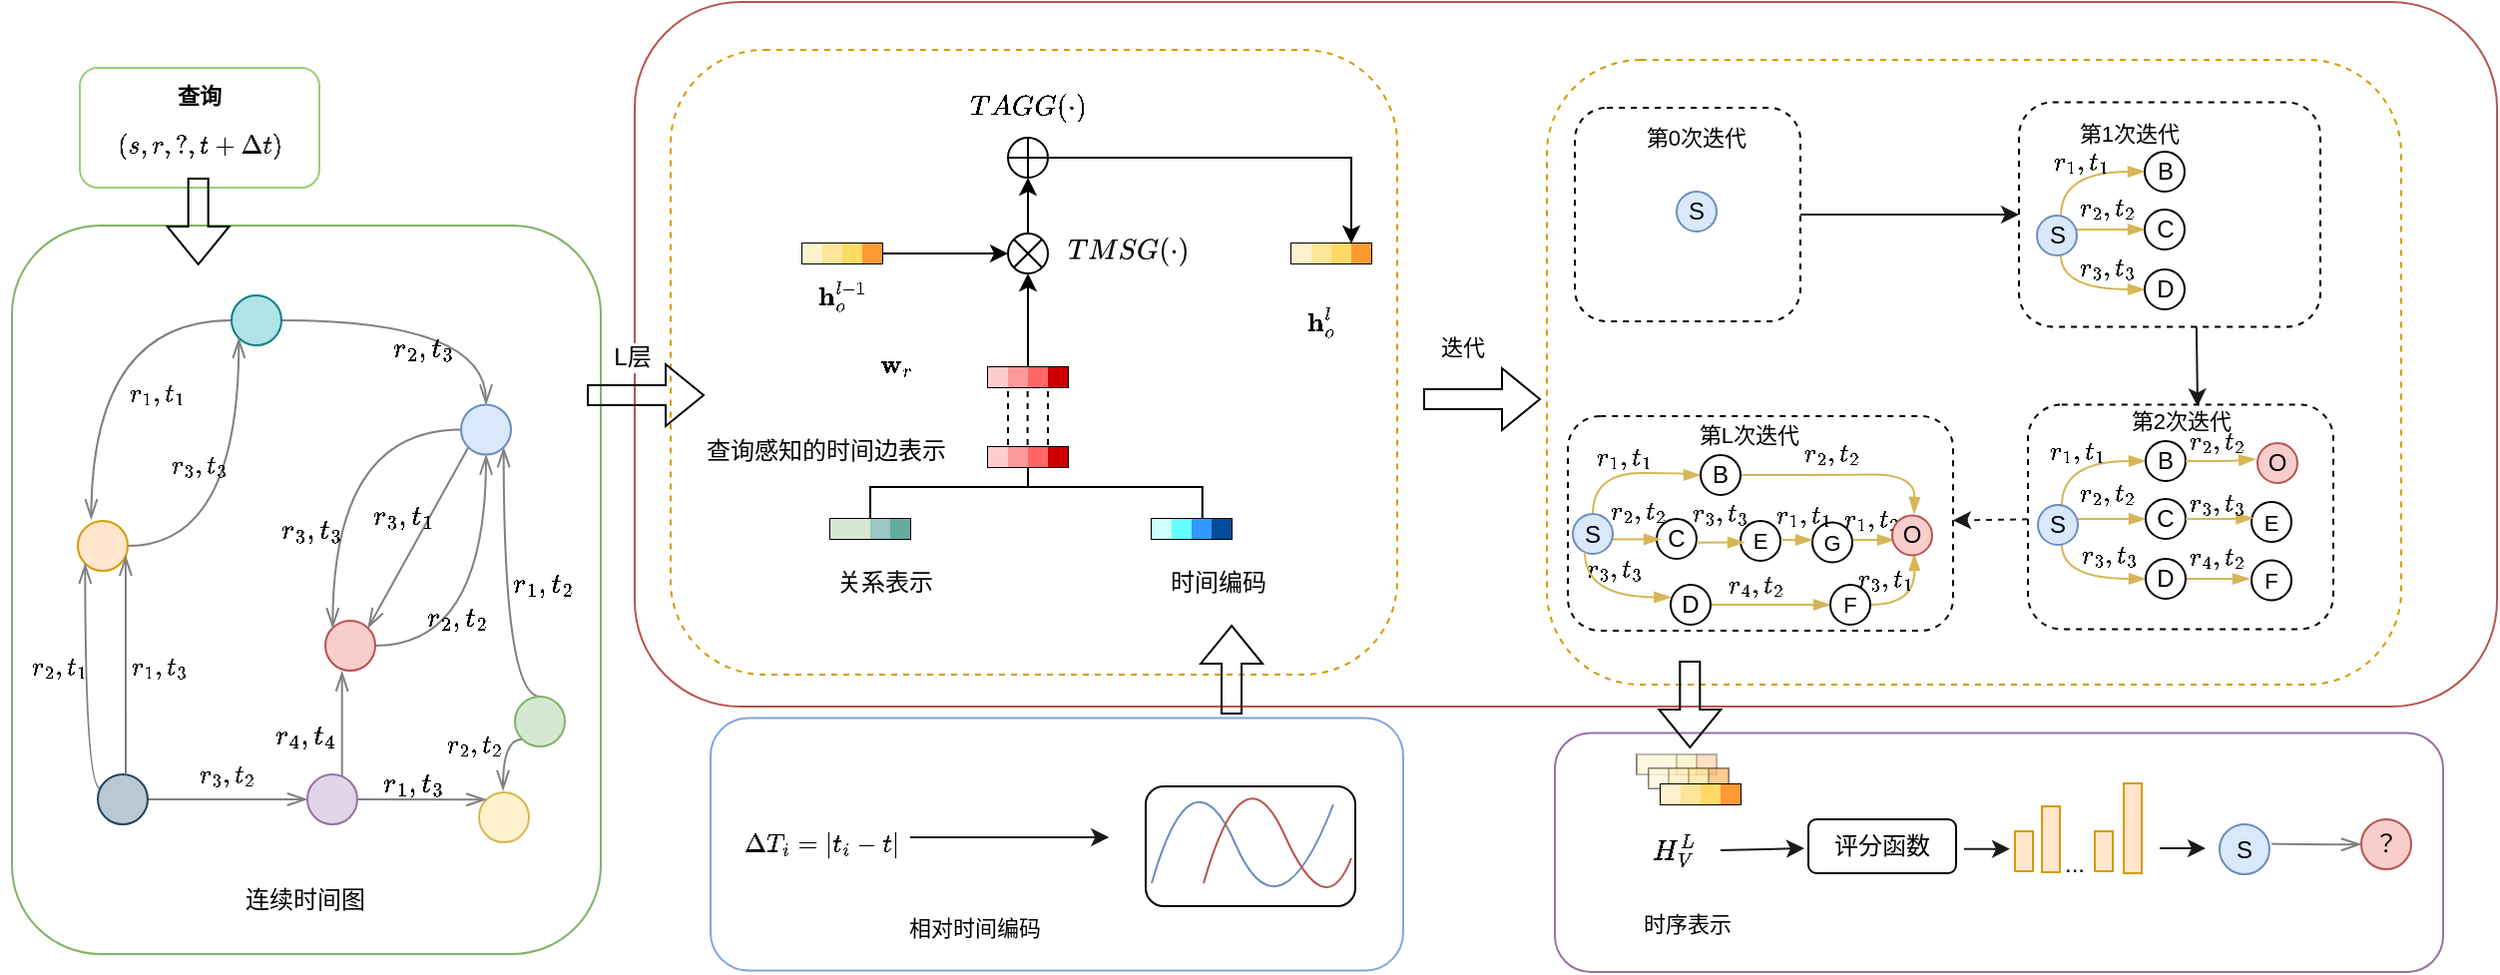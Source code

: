 <mxfile version="26.0.11">
  <diagram name="第 1 页" id="E1dYkGrKqzfZft4_fmLs">
    <mxGraphModel dx="2204" dy="1264" grid="0" gridSize="10" guides="1" tooltips="1" connect="1" arrows="1" fold="1" page="0" pageScale="1" pageWidth="827" pageHeight="1169" math="1" shadow="0">
      <root>
        <mxCell id="0" />
        <mxCell id="1" parent="0" />
        <mxCell id="Sp9Dsbo1e3TZ_aZutiST-198" value="" style="rounded=1;whiteSpace=wrap;html=1;fontFamily=Helvetica;fontSize=12;labelBackgroundColor=default;fillColor=none;strokeColor=#b85450;" vertex="1" parent="1">
          <mxGeometry x="-170" y="-314" width="933" height="353" as="geometry" />
        </mxCell>
        <mxCell id="Sp9Dsbo1e3TZ_aZutiST-192" value="" style="rounded=1;whiteSpace=wrap;html=1;fontFamily=Helvetica;fontSize=12;fontColor=default;labelBackgroundColor=default;strokeColor=#97D077;" vertex="1" parent="1">
          <mxGeometry x="-448" y="-281" width="120" height="60" as="geometry" />
        </mxCell>
        <mxCell id="Sp9Dsbo1e3TZ_aZutiST-173" value="" style="rounded=1;whiteSpace=wrap;html=1;fontFamily=Helvetica;fontSize=11;fontColor=default;labelBackgroundColor=default;strokeColor=#7EA6E0;" vertex="1" parent="1">
          <mxGeometry x="-132" y="44.75" width="347" height="126.5" as="geometry" />
        </mxCell>
        <mxCell id="Sp9Dsbo1e3TZ_aZutiST-176" value="" style="rounded=1;whiteSpace=wrap;html=1;fontFamily=Helvetica;fontSize=11;fontColor=default;labelBackgroundColor=default;" vertex="1" parent="1">
          <mxGeometry x="86" y="79" width="105" height="60" as="geometry" />
        </mxCell>
        <mxCell id="ZvXDNih1BeBEWeldFlOx-115" value="" style="rounded=1;whiteSpace=wrap;html=1;fontFamily=Helvetica;fontSize=12;labelBackgroundColor=default;strokeColor=#9673a6;fillColor=none;" parent="1" vertex="1">
          <mxGeometry x="291" y="52.25" width="445" height="119.75" as="geometry" />
        </mxCell>
        <mxCell id="Sp9Dsbo1e3TZ_aZutiST-152" value="" style="rounded=1;whiteSpace=wrap;html=1;strokeColor=#d79b00;fillColor=none;dashed=1;" vertex="1" parent="1">
          <mxGeometry x="287" y="-285" width="428" height="313" as="geometry" />
        </mxCell>
        <mxCell id="ZvXDNih1BeBEWeldFlOx-114" value="" style="rounded=1;whiteSpace=wrap;html=1;fontFamily=Helvetica;fontSize=12;labelBackgroundColor=default;strokeColor=#d79b00;fillColor=none;dashed=1;" parent="1" vertex="1">
          <mxGeometry x="-152" y="-290" width="364" height="313" as="geometry" />
        </mxCell>
        <mxCell id="ZvXDNih1BeBEWeldFlOx-113" value="" style="rounded=1;whiteSpace=wrap;html=1;fontFamily=Helvetica;fontSize=12;labelBackgroundColor=default;fillColor=none;strokeColor=#82b366;fillStyle=auto;" parent="1" vertex="1">
          <mxGeometry x="-482" y="-202" width="295" height="365" as="geometry" />
        </mxCell>
        <mxCell id="ZvXDNih1BeBEWeldFlOx-6" style="edgeStyle=orthogonalEdgeStyle;shape=connector;curved=1;rounded=0;orthogonalLoop=1;jettySize=auto;html=1;strokeColor=#808080;strokeWidth=1;align=center;verticalAlign=middle;fontFamily=Helvetica;fontSize=12;fontColor=default;labelBackgroundColor=default;startSize=8;endArrow=openThin;endFill=0;endSize=8;" parent="1" source="62gJVsD1v98bPEKAvVat-1" edge="1">
          <mxGeometry relative="1" as="geometry">
            <mxPoint x="-442.315" y="-54.866" as="targetPoint" />
          </mxGeometry>
        </mxCell>
        <mxCell id="ZvXDNih1BeBEWeldFlOx-10" style="edgeStyle=orthogonalEdgeStyle;shape=connector;curved=1;rounded=0;orthogonalLoop=1;jettySize=auto;html=1;entryX=0.5;entryY=0;entryDx=0;entryDy=0;strokeColor=#808080;strokeWidth=1;align=center;verticalAlign=middle;fontFamily=Helvetica;fontSize=12;fontColor=default;labelBackgroundColor=default;startSize=8;endArrow=openThin;endFill=0;endSize=8;" parent="1" source="62gJVsD1v98bPEKAvVat-1" target="62gJVsD1v98bPEKAvVat-8" edge="1">
          <mxGeometry relative="1" as="geometry" />
        </mxCell>
        <mxCell id="62gJVsD1v98bPEKAvVat-1" value="" style="ellipse;whiteSpace=wrap;html=1;aspect=fixed;fillColor=#b0e3e6;strokeColor=#0e8088;" parent="1" vertex="1">
          <mxGeometry x="-372" y="-167" width="25" height="25" as="geometry" />
        </mxCell>
        <mxCell id="62gJVsD1v98bPEKAvVat-2" value="" style="ellipse;whiteSpace=wrap;html=1;aspect=fixed;fillColor=#fff2cc;strokeColor=#d6b656;direction=south;" parent="1" vertex="1">
          <mxGeometry x="-248" y="82" width="25" height="25" as="geometry" />
        </mxCell>
        <mxCell id="ZvXDNih1BeBEWeldFlOx-5" style="edgeStyle=orthogonalEdgeStyle;shape=connector;curved=1;rounded=0;orthogonalLoop=1;jettySize=auto;html=1;entryX=0;entryY=1;entryDx=0;entryDy=0;strokeColor=#808080;strokeWidth=1;align=center;verticalAlign=middle;fontFamily=Helvetica;fontSize=12;fontColor=default;labelBackgroundColor=default;startSize=8;endArrow=openThin;endFill=0;endSize=8;" parent="1" source="62gJVsD1v98bPEKAvVat-3" target="62gJVsD1v98bPEKAvVat-1" edge="1">
          <mxGeometry relative="1" as="geometry" />
        </mxCell>
        <mxCell id="62gJVsD1v98bPEKAvVat-3" value="" style="ellipse;whiteSpace=wrap;html=1;aspect=fixed;fillColor=#ffe6cc;strokeColor=#d79b00;" parent="1" vertex="1">
          <mxGeometry x="-449" y="-54" width="25" height="25" as="geometry" />
        </mxCell>
        <mxCell id="ZvXDNih1BeBEWeldFlOx-18" style="edgeStyle=orthogonalEdgeStyle;shape=connector;curved=1;rounded=0;orthogonalLoop=1;jettySize=auto;html=1;strokeColor=#808080;strokeWidth=1;align=center;verticalAlign=middle;fontFamily=Helvetica;fontSize=12;fontColor=default;labelBackgroundColor=default;startSize=8;endArrow=openThin;endFill=0;endSize=8;" parent="1" source="62gJVsD1v98bPEKAvVat-4" target="62gJVsD1v98bPEKAvVat-8" edge="1">
          <mxGeometry relative="1" as="geometry" />
        </mxCell>
        <mxCell id="62gJVsD1v98bPEKAvVat-4" value="" style="ellipse;whiteSpace=wrap;html=1;aspect=fixed;fillColor=#f8cecc;strokeColor=#b85450;" parent="1" vertex="1">
          <mxGeometry x="-325" y="-4" width="25" height="25" as="geometry" />
        </mxCell>
        <mxCell id="Sp9Dsbo1e3TZ_aZutiST-184" style="edgeStyle=orthogonalEdgeStyle;shape=connector;curved=1;rounded=0;orthogonalLoop=1;jettySize=auto;html=1;entryX=0;entryY=1;entryDx=0;entryDy=0;strokeColor=#808080;strokeWidth=1;align=center;verticalAlign=middle;fontFamily=Helvetica;fontSize=12;fontColor=default;labelBackgroundColor=default;startSize=8;endArrow=openThin;endFill=0;endSize=8;" edge="1" parent="1" source="62gJVsD1v98bPEKAvVat-5" target="62gJVsD1v98bPEKAvVat-3">
          <mxGeometry relative="1" as="geometry">
            <Array as="points">
              <mxPoint x="-445" y="80" />
            </Array>
          </mxGeometry>
        </mxCell>
        <mxCell id="Sp9Dsbo1e3TZ_aZutiST-186" style="edgeStyle=orthogonalEdgeStyle;shape=connector;curved=1;rounded=0;orthogonalLoop=1;jettySize=auto;html=1;strokeColor=#808080;strokeWidth=1;align=center;verticalAlign=middle;fontFamily=Helvetica;fontSize=12;fontColor=default;labelBackgroundColor=default;startSize=8;endArrow=openThin;endFill=0;endSize=8;" edge="1" parent="1" source="62gJVsD1v98bPEKAvVat-5" target="62gJVsD1v98bPEKAvVat-7">
          <mxGeometry relative="1" as="geometry" />
        </mxCell>
        <mxCell id="62gJVsD1v98bPEKAvVat-5" value="" style="ellipse;whiteSpace=wrap;html=1;aspect=fixed;fillColor=#bac8d3;strokeColor=#23445d;" parent="1" vertex="1">
          <mxGeometry x="-439" y="73" width="25" height="25" as="geometry" />
        </mxCell>
        <mxCell id="ZvXDNih1BeBEWeldFlOx-158" style="edgeStyle=orthogonalEdgeStyle;shape=connector;curved=1;rounded=0;orthogonalLoop=1;jettySize=auto;html=1;strokeColor=#808080;strokeWidth=1;align=center;verticalAlign=middle;fontFamily=Helvetica;fontSize=12;fontColor=default;labelBackgroundColor=default;startSize=8;endArrow=openThin;endFill=0;endSize=8;exitX=0;exitY=1;exitDx=0;exitDy=0;" parent="1" edge="1" source="62gJVsD1v98bPEKAvVat-6">
          <mxGeometry relative="1" as="geometry">
            <mxPoint x="-223" y="50.76" as="sourcePoint" />
            <mxPoint x="-236" y="81" as="targetPoint" />
          </mxGeometry>
        </mxCell>
        <mxCell id="Sp9Dsbo1e3TZ_aZutiST-190" style="edgeStyle=orthogonalEdgeStyle;shape=connector;curved=1;rounded=0;orthogonalLoop=1;jettySize=auto;html=1;entryX=1;entryY=1;entryDx=0;entryDy=0;strokeColor=#808080;strokeWidth=1;align=center;verticalAlign=middle;fontFamily=Helvetica;fontSize=12;fontColor=default;labelBackgroundColor=default;startSize=8;endArrow=openThin;endFill=0;endSize=8;" edge="1" parent="1" source="62gJVsD1v98bPEKAvVat-6" target="62gJVsD1v98bPEKAvVat-8">
          <mxGeometry relative="1" as="geometry">
            <Array as="points">
              <mxPoint x="-236" y="34" />
            </Array>
          </mxGeometry>
        </mxCell>
        <mxCell id="62gJVsD1v98bPEKAvVat-6" value="" style="ellipse;whiteSpace=wrap;html=1;aspect=fixed;fillColor=#d5e8d4;strokeColor=#82b366;" parent="1" vertex="1">
          <mxGeometry x="-230" y="34" width="25" height="25" as="geometry" />
        </mxCell>
        <mxCell id="Sp9Dsbo1e3TZ_aZutiST-187" style="edgeStyle=orthogonalEdgeStyle;shape=connector;curved=1;rounded=0;orthogonalLoop=1;jettySize=auto;html=1;entryX=0;entryY=1;entryDx=0;entryDy=0;strokeColor=#808080;strokeWidth=1;align=center;verticalAlign=middle;fontFamily=Helvetica;fontSize=12;fontColor=default;labelBackgroundColor=default;startSize=8;endArrow=openThin;endFill=0;endSize=8;" edge="1" parent="1" source="62gJVsD1v98bPEKAvVat-7" target="62gJVsD1v98bPEKAvVat-2">
          <mxGeometry relative="1" as="geometry" />
        </mxCell>
        <mxCell id="62gJVsD1v98bPEKAvVat-7" value="" style="ellipse;whiteSpace=wrap;html=1;aspect=fixed;fillColor=#e1d5e7;strokeColor=#9673a6;" parent="1" vertex="1">
          <mxGeometry x="-334" y="73" width="25" height="25" as="geometry" />
        </mxCell>
        <mxCell id="ZvXDNih1BeBEWeldFlOx-8" style="edgeStyle=orthogonalEdgeStyle;shape=connector;curved=1;rounded=0;orthogonalLoop=1;jettySize=auto;html=1;entryX=0;entryY=0;entryDx=0;entryDy=0;strokeColor=#808080;strokeWidth=1;align=center;verticalAlign=middle;fontFamily=Helvetica;fontSize=12;fontColor=default;labelBackgroundColor=default;startSize=8;endArrow=openThin;endFill=0;endSize=8;" parent="1" source="62gJVsD1v98bPEKAvVat-8" target="62gJVsD1v98bPEKAvVat-4" edge="1">
          <mxGeometry relative="1" as="geometry" />
        </mxCell>
        <mxCell id="ZvXDNih1BeBEWeldFlOx-20" style="shape=connector;rounded=0;orthogonalLoop=1;jettySize=auto;html=1;entryX=1;entryY=0;entryDx=0;entryDy=0;strokeColor=#808080;strokeWidth=1;align=center;verticalAlign=middle;fontFamily=Helvetica;fontSize=12;fontColor=default;labelBackgroundColor=default;startSize=8;endArrow=openThin;endFill=0;endSize=8;exitX=0;exitY=1;exitDx=0;exitDy=0;" parent="1" target="62gJVsD1v98bPEKAvVat-4" edge="1" source="62gJVsD1v98bPEKAvVat-8">
          <mxGeometry relative="1" as="geometry">
            <mxPoint x="-279.8" y="-65.996" as="sourcePoint" />
            <mxPoint x="-309.997" y="2.677" as="targetPoint" />
          </mxGeometry>
        </mxCell>
        <mxCell id="62gJVsD1v98bPEKAvVat-8" value="" style="ellipse;whiteSpace=wrap;html=1;aspect=fixed;fillColor=#dae8fc;strokeColor=#6c8ebf;" parent="1" vertex="1">
          <mxGeometry x="-257" y="-112.25" width="25" height="25" as="geometry" />
        </mxCell>
        <mxCell id="62gJVsD1v98bPEKAvVat-23" value="" style="shape=table;startSize=0;container=1;collapsible=0;childLayout=tableLayout;fontSize=16;" parent="1" vertex="1">
          <mxGeometry x="-72" y="-55" width="40" height="10" as="geometry" />
        </mxCell>
        <mxCell id="62gJVsD1v98bPEKAvVat-24" value="" style="shape=tableRow;horizontal=0;startSize=0;swimlaneHead=0;swimlaneBody=0;strokeColor=inherit;top=0;left=0;bottom=0;right=0;collapsible=0;dropTarget=0;fillColor=none;points=[[0,0.5],[1,0.5]];portConstraint=eastwest;fontSize=16;" parent="62gJVsD1v98bPEKAvVat-23" vertex="1">
          <mxGeometry width="40" height="10" as="geometry" />
        </mxCell>
        <mxCell id="62gJVsD1v98bPEKAvVat-25" value="" style="shape=partialRectangle;html=1;whiteSpace=wrap;connectable=0;strokeColor=#d6b656;overflow=hidden;fillColor=#D5E8D4;top=0;left=0;bottom=0;right=0;pointerEvents=1;fontSize=16;" parent="62gJVsD1v98bPEKAvVat-24" vertex="1">
          <mxGeometry width="10" height="10" as="geometry">
            <mxRectangle width="10" height="10" as="alternateBounds" />
          </mxGeometry>
        </mxCell>
        <mxCell id="62gJVsD1v98bPEKAvVat-26" value="" style="shape=partialRectangle;html=1;whiteSpace=wrap;connectable=0;strokeColor=#d6b656;overflow=hidden;fillColor=#D5E8D4;top=0;left=0;bottom=0;right=0;pointerEvents=1;fontSize=16;" parent="62gJVsD1v98bPEKAvVat-24" vertex="1">
          <mxGeometry x="10" width="10" height="10" as="geometry">
            <mxRectangle width="10" height="10" as="alternateBounds" />
          </mxGeometry>
        </mxCell>
        <mxCell id="62gJVsD1v98bPEKAvVat-27" value="" style="shape=partialRectangle;html=1;whiteSpace=wrap;connectable=0;strokeColor=#d6b656;overflow=hidden;fillColor=#9AC7BF;top=0;left=0;bottom=0;right=0;pointerEvents=1;fontSize=16;" parent="62gJVsD1v98bPEKAvVat-24" vertex="1">
          <mxGeometry x="20" width="10" height="10" as="geometry">
            <mxRectangle width="10" height="10" as="alternateBounds" />
          </mxGeometry>
        </mxCell>
        <mxCell id="62gJVsD1v98bPEKAvVat-28" style="shape=partialRectangle;html=1;whiteSpace=wrap;connectable=0;strokeColor=#333300;overflow=hidden;fillColor=#67AB9F;top=0;left=0;bottom=0;right=0;pointerEvents=1;fontSize=16;" parent="62gJVsD1v98bPEKAvVat-24" vertex="1">
          <mxGeometry x="30" width="10" height="10" as="geometry">
            <mxRectangle width="10" height="10" as="alternateBounds" />
          </mxGeometry>
        </mxCell>
        <mxCell id="62gJVsD1v98bPEKAvVat-61" style="edgeStyle=orthogonalEdgeStyle;rounded=0;orthogonalLoop=1;jettySize=auto;html=1;entryX=0.5;entryY=0;entryDx=0;entryDy=0;fontSize=12;startSize=8;endSize=8;endArrow=none;endFill=0;" parent="1" source="62gJVsD1v98bPEKAvVat-40" target="62gJVsD1v98bPEKAvVat-23" edge="1">
          <mxGeometry relative="1" as="geometry">
            <Array as="points">
              <mxPoint x="27" y="-71" />
              <mxPoint x="-52" y="-71" />
            </Array>
          </mxGeometry>
        </mxCell>
        <mxCell id="62gJVsD1v98bPEKAvVat-40" value="" style="shape=table;startSize=0;container=1;collapsible=0;childLayout=tableLayout;fontSize=16;" parent="1" vertex="1">
          <mxGeometry x="7" y="-91" width="40" height="10" as="geometry" />
        </mxCell>
        <mxCell id="62gJVsD1v98bPEKAvVat-41" value="" style="shape=tableRow;horizontal=0;startSize=0;swimlaneHead=0;swimlaneBody=0;strokeColor=inherit;top=0;left=0;bottom=0;right=0;collapsible=0;dropTarget=0;fillColor=none;points=[[0,0.5],[1,0.5]];portConstraint=eastwest;fontSize=16;" parent="62gJVsD1v98bPEKAvVat-40" vertex="1">
          <mxGeometry width="40" height="10" as="geometry" />
        </mxCell>
        <mxCell id="62gJVsD1v98bPEKAvVat-42" value="" style="shape=partialRectangle;html=1;whiteSpace=wrap;connectable=0;strokeColor=#d6b656;overflow=hidden;fillColor=#FFCCCC;top=0;left=0;bottom=0;right=0;pointerEvents=1;fontSize=16;" parent="62gJVsD1v98bPEKAvVat-41" vertex="1">
          <mxGeometry width="10" height="10" as="geometry">
            <mxRectangle width="10" height="10" as="alternateBounds" />
          </mxGeometry>
        </mxCell>
        <mxCell id="62gJVsD1v98bPEKAvVat-43" value="" style="shape=partialRectangle;html=1;whiteSpace=wrap;connectable=0;strokeColor=#d6b656;overflow=hidden;fillColor=#FF9999;top=0;left=0;bottom=0;right=0;pointerEvents=1;fontSize=16;" parent="62gJVsD1v98bPEKAvVat-41" vertex="1">
          <mxGeometry x="10" width="10" height="10" as="geometry">
            <mxRectangle width="10" height="10" as="alternateBounds" />
          </mxGeometry>
        </mxCell>
        <mxCell id="62gJVsD1v98bPEKAvVat-44" value="" style="shape=partialRectangle;html=1;whiteSpace=wrap;connectable=0;strokeColor=#d6b656;overflow=hidden;fillColor=#FF6666;top=0;left=0;bottom=0;right=0;pointerEvents=1;fontSize=16;" parent="62gJVsD1v98bPEKAvVat-41" vertex="1">
          <mxGeometry x="20" width="10" height="10" as="geometry">
            <mxRectangle width="10" height="10" as="alternateBounds" />
          </mxGeometry>
        </mxCell>
        <mxCell id="62gJVsD1v98bPEKAvVat-45" style="shape=partialRectangle;html=1;whiteSpace=wrap;connectable=0;strokeColor=#333300;overflow=hidden;fillColor=#CC0000;top=0;left=0;bottom=0;right=0;pointerEvents=1;fontSize=16;" parent="62gJVsD1v98bPEKAvVat-41" vertex="1">
          <mxGeometry x="30" width="10" height="10" as="geometry">
            <mxRectangle width="10" height="10" as="alternateBounds" />
          </mxGeometry>
        </mxCell>
        <mxCell id="62gJVsD1v98bPEKAvVat-55" value="" style="shape=table;startSize=0;container=1;collapsible=0;childLayout=tableLayout;fontSize=16;" parent="1" vertex="1">
          <mxGeometry x="89" y="-55" width="40" height="10" as="geometry" />
        </mxCell>
        <mxCell id="62gJVsD1v98bPEKAvVat-56" value="" style="shape=tableRow;horizontal=0;startSize=0;swimlaneHead=0;swimlaneBody=0;strokeColor=inherit;top=0;left=0;bottom=0;right=0;collapsible=0;dropTarget=0;fillColor=none;points=[[0,0.5],[1,0.5]];portConstraint=eastwest;fontSize=16;" parent="62gJVsD1v98bPEKAvVat-55" vertex="1">
          <mxGeometry width="40" height="10" as="geometry" />
        </mxCell>
        <mxCell id="62gJVsD1v98bPEKAvVat-57" value="" style="shape=partialRectangle;html=1;whiteSpace=wrap;connectable=0;strokeColor=#d6b656;overflow=hidden;fillColor=#CCFFFF;top=0;left=0;bottom=0;right=0;pointerEvents=1;fontSize=16;" parent="62gJVsD1v98bPEKAvVat-56" vertex="1">
          <mxGeometry width="10" height="10" as="geometry">
            <mxRectangle width="10" height="10" as="alternateBounds" />
          </mxGeometry>
        </mxCell>
        <mxCell id="62gJVsD1v98bPEKAvVat-58" value="" style="shape=partialRectangle;html=1;whiteSpace=wrap;connectable=0;strokeColor=#d6b656;overflow=hidden;fillColor=#66FFFF;top=0;left=0;bottom=0;right=0;pointerEvents=1;fontSize=16;" parent="62gJVsD1v98bPEKAvVat-56" vertex="1">
          <mxGeometry x="10" width="10" height="10" as="geometry">
            <mxRectangle width="10" height="10" as="alternateBounds" />
          </mxGeometry>
        </mxCell>
        <mxCell id="62gJVsD1v98bPEKAvVat-59" value="" style="shape=partialRectangle;html=1;whiteSpace=wrap;connectable=0;strokeColor=#d6b656;overflow=hidden;fillColor=#3399FF;top=0;left=0;bottom=0;right=0;pointerEvents=1;fontSize=16;" parent="62gJVsD1v98bPEKAvVat-56" vertex="1">
          <mxGeometry x="20" width="10" height="10" as="geometry">
            <mxRectangle width="10" height="10" as="alternateBounds" />
          </mxGeometry>
        </mxCell>
        <mxCell id="62gJVsD1v98bPEKAvVat-60" style="shape=partialRectangle;html=1;whiteSpace=wrap;connectable=0;strokeColor=#333300;overflow=hidden;fillColor=#004C99;top=0;left=0;bottom=0;right=0;pointerEvents=1;fontSize=16;" parent="62gJVsD1v98bPEKAvVat-56" vertex="1">
          <mxGeometry x="30" width="10" height="10" as="geometry">
            <mxRectangle width="10" height="10" as="alternateBounds" />
          </mxGeometry>
        </mxCell>
        <mxCell id="62gJVsD1v98bPEKAvVat-62" style="edgeStyle=orthogonalEdgeStyle;rounded=0;orthogonalLoop=1;jettySize=auto;html=1;entryX=0.635;entryY=-0.054;entryDx=0;entryDy=0;entryPerimeter=0;fontSize=12;startSize=8;endSize=8;endArrow=none;endFill=0;" parent="1" source="62gJVsD1v98bPEKAvVat-40" target="62gJVsD1v98bPEKAvVat-55" edge="1">
          <mxGeometry relative="1" as="geometry">
            <Array as="points">
              <mxPoint x="27" y="-71" />
              <mxPoint x="114" y="-71" />
            </Array>
          </mxGeometry>
        </mxCell>
        <mxCell id="62gJVsD1v98bPEKAvVat-63" value="&lt;font style=&quot;font-size: 12px;&quot;&gt;查询感知的时间边表示&lt;/font&gt;" style="text;html=1;align=center;verticalAlign=middle;whiteSpace=wrap;rounded=0;fontSize=16;" parent="1" vertex="1">
          <mxGeometry x="-148" y="-106" width="148" height="30" as="geometry" />
        </mxCell>
        <mxCell id="62gJVsD1v98bPEKAvVat-64" value="&lt;font style=&quot;font-size: 12px;&quot;&gt;关系表示&lt;/font&gt;" style="text;html=1;align=center;verticalAlign=middle;whiteSpace=wrap;rounded=0;fontSize=16;" parent="1" vertex="1">
          <mxGeometry x="-128" y="-40.5" width="167" height="30" as="geometry" />
        </mxCell>
        <mxCell id="62gJVsD1v98bPEKAvVat-65" value="&lt;font style=&quot;font-size: 12px;&quot;&gt;时间编码&lt;/font&gt;" style="text;html=1;align=center;verticalAlign=middle;whiteSpace=wrap;rounded=0;fontSize=16;" parent="1" vertex="1">
          <mxGeometry x="39" y="-40.5" width="167" height="30" as="geometry" />
        </mxCell>
        <mxCell id="Sp9Dsbo1e3TZ_aZutiST-31" style="edgeStyle=orthogonalEdgeStyle;rounded=0;orthogonalLoop=1;jettySize=auto;html=1;entryX=0.5;entryY=1;entryDx=0;entryDy=0;" edge="1" parent="1" source="ZvXDNih1BeBEWeldFlOx-46" target="Sp9Dsbo1e3TZ_aZutiST-30">
          <mxGeometry relative="1" as="geometry" />
        </mxCell>
        <mxCell id="ZvXDNih1BeBEWeldFlOx-46" value="" style="shape=sumEllipse;perimeter=ellipsePerimeter;whiteSpace=wrap;html=1;backgroundOutline=1;fontFamily=Helvetica;fontSize=12;fontColor=default;labelBackgroundColor=default;" parent="1" vertex="1">
          <mxGeometry x="17" y="-198" width="20" height="20" as="geometry" />
        </mxCell>
        <mxCell id="ZvXDNih1BeBEWeldFlOx-48" value="" style="shape=table;startSize=0;container=1;collapsible=0;childLayout=tableLayout;fontSize=16;" parent="1" vertex="1">
          <mxGeometry x="159" y="-193" width="40" height="10" as="geometry" />
        </mxCell>
        <mxCell id="ZvXDNih1BeBEWeldFlOx-49" value="" style="shape=tableRow;horizontal=0;startSize=0;swimlaneHead=0;swimlaneBody=0;strokeColor=inherit;top=0;left=0;bottom=0;right=0;collapsible=0;dropTarget=0;fillColor=none;points=[[0,0.5],[1,0.5]];portConstraint=eastwest;fontSize=16;" parent="ZvXDNih1BeBEWeldFlOx-48" vertex="1">
          <mxGeometry width="40" height="10" as="geometry" />
        </mxCell>
        <mxCell id="ZvXDNih1BeBEWeldFlOx-50" value="" style="shape=partialRectangle;html=1;whiteSpace=wrap;connectable=0;strokeColor=#d6b656;overflow=hidden;fillColor=#fff2cc;top=0;left=0;bottom=0;right=0;pointerEvents=1;fontSize=16;" parent="ZvXDNih1BeBEWeldFlOx-49" vertex="1">
          <mxGeometry width="10" height="10" as="geometry">
            <mxRectangle width="10" height="10" as="alternateBounds" />
          </mxGeometry>
        </mxCell>
        <mxCell id="ZvXDNih1BeBEWeldFlOx-51" value="" style="shape=partialRectangle;html=1;whiteSpace=wrap;connectable=0;strokeColor=#d6b656;overflow=hidden;fillColor=#FFE599;top=0;left=0;bottom=0;right=0;pointerEvents=1;fontSize=16;" parent="ZvXDNih1BeBEWeldFlOx-49" vertex="1">
          <mxGeometry x="10" width="10" height="10" as="geometry">
            <mxRectangle width="10" height="10" as="alternateBounds" />
          </mxGeometry>
        </mxCell>
        <mxCell id="ZvXDNih1BeBEWeldFlOx-52" value="" style="shape=partialRectangle;html=1;whiteSpace=wrap;connectable=0;strokeColor=#d6b656;overflow=hidden;fillColor=#FFD966;top=0;left=0;bottom=0;right=0;pointerEvents=1;fontSize=16;" parent="ZvXDNih1BeBEWeldFlOx-49" vertex="1">
          <mxGeometry x="20" width="10" height="10" as="geometry">
            <mxRectangle width="10" height="10" as="alternateBounds" />
          </mxGeometry>
        </mxCell>
        <mxCell id="ZvXDNih1BeBEWeldFlOx-53" style="shape=partialRectangle;html=1;whiteSpace=wrap;connectable=0;strokeColor=#333300;overflow=hidden;fillColor=#FF9933;top=0;left=0;bottom=0;right=0;pointerEvents=1;fontSize=16;" parent="ZvXDNih1BeBEWeldFlOx-49" vertex="1">
          <mxGeometry x="30" width="10" height="10" as="geometry">
            <mxRectangle width="10" height="10" as="alternateBounds" />
          </mxGeometry>
        </mxCell>
        <mxCell id="ZvXDNih1BeBEWeldFlOx-54" value="" style="shape=table;startSize=0;container=1;collapsible=0;childLayout=tableLayout;fontSize=16;" parent="1" vertex="1">
          <mxGeometry x="-86" y="-193" width="40" height="10" as="geometry" />
        </mxCell>
        <mxCell id="ZvXDNih1BeBEWeldFlOx-55" value="" style="shape=tableRow;horizontal=0;startSize=0;swimlaneHead=0;swimlaneBody=0;strokeColor=inherit;top=0;left=0;bottom=0;right=0;collapsible=0;dropTarget=0;fillColor=none;points=[[0,0.5],[1,0.5]];portConstraint=eastwest;fontSize=16;" parent="ZvXDNih1BeBEWeldFlOx-54" vertex="1">
          <mxGeometry width="40" height="10" as="geometry" />
        </mxCell>
        <mxCell id="ZvXDNih1BeBEWeldFlOx-56" value="" style="shape=partialRectangle;html=1;whiteSpace=wrap;connectable=0;strokeColor=#d6b656;overflow=hidden;fillColor=#fff2cc;top=0;left=0;bottom=0;right=0;pointerEvents=1;fontSize=16;" parent="ZvXDNih1BeBEWeldFlOx-55" vertex="1">
          <mxGeometry width="10" height="10" as="geometry">
            <mxRectangle width="10" height="10" as="alternateBounds" />
          </mxGeometry>
        </mxCell>
        <mxCell id="ZvXDNih1BeBEWeldFlOx-57" value="" style="shape=partialRectangle;html=1;whiteSpace=wrap;connectable=0;strokeColor=#d6b656;overflow=hidden;fillColor=#FFE599;top=0;left=0;bottom=0;right=0;pointerEvents=1;fontSize=16;" parent="ZvXDNih1BeBEWeldFlOx-55" vertex="1">
          <mxGeometry x="10" width="10" height="10" as="geometry">
            <mxRectangle width="10" height="10" as="alternateBounds" />
          </mxGeometry>
        </mxCell>
        <mxCell id="ZvXDNih1BeBEWeldFlOx-58" value="" style="shape=partialRectangle;html=1;whiteSpace=wrap;connectable=0;strokeColor=#d6b656;overflow=hidden;fillColor=#FFD966;top=0;left=0;bottom=0;right=0;pointerEvents=1;fontSize=16;" parent="ZvXDNih1BeBEWeldFlOx-55" vertex="1">
          <mxGeometry x="20" width="10" height="10" as="geometry">
            <mxRectangle width="10" height="10" as="alternateBounds" />
          </mxGeometry>
        </mxCell>
        <mxCell id="ZvXDNih1BeBEWeldFlOx-59" style="shape=partialRectangle;html=1;whiteSpace=wrap;connectable=0;strokeColor=#333300;overflow=hidden;fillColor=#FF9933;top=0;left=0;bottom=0;right=0;pointerEvents=1;fontSize=16;" parent="ZvXDNih1BeBEWeldFlOx-55" vertex="1">
          <mxGeometry x="30" width="10" height="10" as="geometry">
            <mxRectangle width="10" height="10" as="alternateBounds" />
          </mxGeometry>
        </mxCell>
        <mxCell id="ZvXDNih1BeBEWeldFlOx-63" value="&lt;svg style=&quot;vertical-align: -0.566ex;&quot; xmlns:xlink=&quot;http://www.w3.org/1999/xlink&quot; viewBox=&quot;0 -750 4242 1000&quot; role=&quot;img&quot; height=&quot;2.262ex&quot; width=&quot;9.597ex&quot; xmlns=&quot;http://www.w3.org/2000/svg&quot;&gt;&lt;defs&gt;&lt;path d=&quot;M40 437Q21 437 21 445Q21 450 37 501T71 602L88 651Q93 669 101 677H569H659Q691 677 697 676T704 667Q704 661 687 553T668 444Q668 437 649 437Q640 437 637 437T631 442L629 445Q629 451 635 490T641 551Q641 586 628 604T573 629Q568 630 515 631Q469 631 457 630T439 622Q438 621 368 343T298 60Q298 48 386 46Q418 46 427 45T436 36Q436 31 433 22Q429 4 424 1L422 0Q419 0 415 0Q410 0 363 1T228 2Q99 2 64 0H49Q43 6 43 9T45 27Q49 40 55 46H83H94Q174 46 189 55Q190 56 191 56Q196 59 201 76T241 233Q258 301 269 344Q339 619 339 625Q339 630 310 630H279Q212 630 191 624Q146 614 121 583T67 467Q60 445 57 441T43 437H40Z&quot; id=&quot;MJX-11-TEX-I-1D447&quot;&gt;&lt;/path&gt;&lt;path d=&quot;M289 629Q289 635 232 637Q208 637 201 638T194 648Q194 649 196 659Q197 662 198 666T199 671T201 676T203 679T207 681T212 683T220 683T232 684Q238 684 262 684T307 683Q386 683 398 683T414 678Q415 674 451 396L487 117L510 154Q534 190 574 254T662 394Q837 673 839 675Q840 676 842 678T846 681L852 683H948Q965 683 988 683T1017 684Q1051 684 1051 673Q1051 668 1048 656T1045 643Q1041 637 1008 637Q968 636 957 634T939 623Q936 618 867 340T797 59Q797 55 798 54T805 50T822 48T855 46H886Q892 37 892 35Q892 19 885 5Q880 0 869 0Q864 0 828 1T736 2Q675 2 644 2T609 1Q592 1 592 11Q592 13 594 25Q598 41 602 43T625 46Q652 46 685 49Q699 52 704 61Q706 65 742 207T813 490T848 631L654 322Q458 10 453 5Q451 4 449 3Q444 0 433 0Q418 0 415 7Q413 11 374 317L335 624L267 354Q200 88 200 79Q206 46 272 46H282Q288 41 289 37T286 19Q282 3 278 1Q274 0 267 0Q265 0 255 0T221 1T157 2Q127 2 95 1T58 0Q43 0 39 2T35 11Q35 13 38 25T43 40Q45 46 65 46Q135 46 154 86Q158 92 223 354T289 629Z&quot; id=&quot;MJX-11-TEX-I-1D440&quot;&gt;&lt;/path&gt;&lt;path d=&quot;M308 24Q367 24 416 76T466 197Q466 260 414 284Q308 311 278 321T236 341Q176 383 176 462Q176 523 208 573T273 648Q302 673 343 688T407 704H418H425Q521 704 564 640Q565 640 577 653T603 682T623 704Q624 704 627 704T632 705Q645 705 645 698T617 577T585 459T569 456Q549 456 549 465Q549 471 550 475Q550 478 551 494T553 520Q553 554 544 579T526 616T501 641Q465 662 419 662Q362 662 313 616T263 510Q263 480 278 458T319 427Q323 425 389 408T456 390Q490 379 522 342T554 242Q554 216 546 186Q541 164 528 137T492 78T426 18T332 -20Q320 -22 298 -22Q199 -22 144 33L134 44L106 13Q83 -14 78 -18T65 -22Q52 -22 52 -14Q52 -11 110 221Q112 227 130 227H143Q149 221 149 216Q149 214 148 207T144 186T142 153Q144 114 160 87T203 47T255 29T308 24Z&quot; id=&quot;MJX-11-TEX-I-1D446&quot;&gt;&lt;/path&gt;&lt;path d=&quot;M50 252Q50 367 117 473T286 641T490 704Q580 704 633 653Q642 643 648 636T656 626L657 623Q660 623 684 649Q691 655 699 663T715 679T725 690L740 705H746Q760 705 760 698Q760 694 728 561Q692 422 692 421Q690 416 687 415T669 413H653Q647 419 647 422Q647 423 648 429T650 449T651 481Q651 552 619 605T510 659Q492 659 471 656T418 643T357 615T294 567T236 496T189 394T158 260Q156 242 156 221Q156 173 170 136T206 79T256 45T308 28T353 24Q407 24 452 47T514 106Q517 114 529 161T541 214Q541 222 528 224T468 227H431Q425 233 425 235T427 254Q431 267 437 273H454Q494 271 594 271Q634 271 659 271T695 272T707 272Q721 272 721 263Q721 261 719 249Q714 230 709 228Q706 227 694 227Q674 227 653 224Q646 221 643 215T629 164Q620 131 614 108Q589 6 586 3Q584 1 581 1Q571 1 553 21T530 52Q530 53 528 52T522 47Q448 -22 322 -22Q201 -22 126 55T50 252Z&quot; id=&quot;MJX-11-TEX-I-1D43A&quot;&gt;&lt;/path&gt;&lt;path d=&quot;M94 250Q94 319 104 381T127 488T164 576T202 643T244 695T277 729T302 750H315H319Q333 750 333 741Q333 738 316 720T275 667T226 581T184 443T167 250T184 58T225 -81T274 -167T316 -220T333 -241Q333 -250 318 -250H315H302L274 -226Q180 -141 137 -14T94 250Z&quot; id=&quot;MJX-11-TEX-N-28&quot;&gt;&lt;/path&gt;&lt;path d=&quot;M78 250Q78 274 95 292T138 310Q162 310 180 294T199 251Q199 226 182 208T139 190T96 207T78 250Z&quot; id=&quot;MJX-11-TEX-N-22C5&quot;&gt;&lt;/path&gt;&lt;path d=&quot;M60 749L64 750Q69 750 74 750H86L114 726Q208 641 251 514T294 250Q294 182 284 119T261 12T224 -76T186 -143T145 -194T113 -227T90 -246Q87 -249 86 -250H74Q66 -250 63 -250T58 -247T55 -238Q56 -237 66 -225Q221 -64 221 250T66 725Q56 737 55 738Q55 746 60 749Z&quot; id=&quot;MJX-11-TEX-N-29&quot;&gt;&lt;/path&gt;&lt;/defs&gt;&lt;g transform=&quot;scale(1,-1)&quot; stroke-width=&quot;0&quot; fill=&quot;currentColor&quot; stroke=&quot;currentColor&quot;&gt;&lt;g data-mml-node=&quot;math&quot;&gt;&lt;g data-mml-node=&quot;mi&quot;&gt;&lt;use xlink:href=&quot;#MJX-11-TEX-I-1D447&quot; data-c=&quot;1D447&quot;&gt;&lt;/use&gt;&lt;/g&gt;&lt;g transform=&quot;translate(704,0)&quot; data-mml-node=&quot;mi&quot;&gt;&lt;use xlink:href=&quot;#MJX-11-TEX-I-1D440&quot; data-c=&quot;1D440&quot;&gt;&lt;/use&gt;&lt;/g&gt;&lt;g transform=&quot;translate(1755,0)&quot; data-mml-node=&quot;mi&quot;&gt;&lt;use xlink:href=&quot;#MJX-11-TEX-I-1D446&quot; data-c=&quot;1D446&quot;&gt;&lt;/use&gt;&lt;/g&gt;&lt;g transform=&quot;translate(2400,0)&quot; data-mml-node=&quot;mi&quot;&gt;&lt;use xlink:href=&quot;#MJX-11-TEX-I-1D43A&quot; data-c=&quot;1D43A&quot;&gt;&lt;/use&gt;&lt;/g&gt;&lt;g transform=&quot;translate(3186,0)&quot; data-mml-node=&quot;mo&quot;&gt;&lt;use xlink:href=&quot;#MJX-11-TEX-N-28&quot; data-c=&quot;28&quot;&gt;&lt;/use&gt;&lt;/g&gt;&lt;g transform=&quot;translate(3575,0)&quot; data-mml-node=&quot;mo&quot;&gt;&lt;use xlink:href=&quot;#MJX-11-TEX-N-22C5&quot; data-c=&quot;22C5&quot;&gt;&lt;/use&gt;&lt;/g&gt;&lt;g transform=&quot;translate(3853,0)&quot; data-mml-node=&quot;mo&quot;&gt;&lt;use xlink:href=&quot;#MJX-11-TEX-N-29&quot; data-c=&quot;29&quot;&gt;&lt;/use&gt;&lt;/g&gt;&lt;/g&gt;&lt;/g&gt;&lt;/svg&gt;" style="text;html=1;align=center;verticalAlign=middle;whiteSpace=wrap;rounded=0;fontFamily=Helvetica;fontSize=12;fontColor=default;labelBackgroundColor=default;" parent="1" vertex="1">
          <mxGeometry x="47" y="-204" width="60" height="30" as="geometry" />
        </mxCell>
        <mxCell id="ZvXDNih1BeBEWeldFlOx-65" value="$$TAGG(\cdot)$$" style="text;html=1;align=center;verticalAlign=middle;whiteSpace=wrap;rounded=0;fontFamily=Helvetica;fontSize=12;fontColor=default;labelBackgroundColor=default;" parent="1" vertex="1">
          <mxGeometry x="-3" y="-276" width="60" height="30" as="geometry" />
        </mxCell>
        <mxCell id="ZvXDNih1BeBEWeldFlOx-86" value="" style="shape=table;startSize=0;container=1;collapsible=0;childLayout=tableLayout;fontSize=16;opacity=30;" parent="1" vertex="1">
          <mxGeometry x="332" y="63" width="40" height="10" as="geometry" />
        </mxCell>
        <mxCell id="ZvXDNih1BeBEWeldFlOx-87" value="" style="shape=tableRow;horizontal=0;startSize=0;swimlaneHead=0;swimlaneBody=0;strokeColor=inherit;top=0;left=0;bottom=0;right=0;collapsible=0;dropTarget=0;fillColor=none;points=[[0,0.5],[1,0.5]];portConstraint=eastwest;fontSize=16;opacity=30;" parent="ZvXDNih1BeBEWeldFlOx-86" vertex="1">
          <mxGeometry width="40" height="10" as="geometry" />
        </mxCell>
        <mxCell id="ZvXDNih1BeBEWeldFlOx-88" value="" style="shape=partialRectangle;html=1;whiteSpace=wrap;connectable=0;strokeColor=#d6b656;overflow=hidden;fillColor=#fff2cc;top=0;left=0;bottom=0;right=0;pointerEvents=1;fontSize=16;opacity=30;" parent="ZvXDNih1BeBEWeldFlOx-87" vertex="1">
          <mxGeometry height="10" as="geometry">
            <mxRectangle height="10" as="alternateBounds" />
          </mxGeometry>
        </mxCell>
        <mxCell id="ZvXDNih1BeBEWeldFlOx-89" value="" style="shape=partialRectangle;html=1;whiteSpace=wrap;connectable=0;strokeColor=#d6b656;overflow=hidden;fillColor=#FFE599;top=0;left=0;bottom=0;right=0;pointerEvents=1;fontSize=16;opacity=30;" parent="ZvXDNih1BeBEWeldFlOx-87" vertex="1">
          <mxGeometry width="20" height="10" as="geometry">
            <mxRectangle width="20" height="10" as="alternateBounds" />
          </mxGeometry>
        </mxCell>
        <mxCell id="ZvXDNih1BeBEWeldFlOx-90" value="" style="shape=partialRectangle;html=1;whiteSpace=wrap;connectable=0;strokeColor=#d6b656;overflow=hidden;fillColor=#FFD966;top=0;left=0;bottom=0;right=0;pointerEvents=1;fontSize=16;opacity=30;" parent="ZvXDNih1BeBEWeldFlOx-87" vertex="1">
          <mxGeometry x="20" width="10" height="10" as="geometry">
            <mxRectangle width="10" height="10" as="alternateBounds" />
          </mxGeometry>
        </mxCell>
        <mxCell id="ZvXDNih1BeBEWeldFlOx-91" style="shape=partialRectangle;html=1;whiteSpace=wrap;connectable=0;strokeColor=#333300;overflow=hidden;fillColor=#FF9933;top=0;left=0;bottom=0;right=0;pointerEvents=1;fontSize=16;opacity=30;" parent="ZvXDNih1BeBEWeldFlOx-87" vertex="1">
          <mxGeometry x="30" width="10" height="10" as="geometry">
            <mxRectangle width="10" height="10" as="alternateBounds" />
          </mxGeometry>
        </mxCell>
        <mxCell id="ZvXDNih1BeBEWeldFlOx-92" value="" style="shape=table;startSize=0;container=1;collapsible=0;childLayout=tableLayout;fontSize=16;opacity=50;" parent="1" vertex="1">
          <mxGeometry x="338" y="70" width="40" height="10" as="geometry" />
        </mxCell>
        <mxCell id="ZvXDNih1BeBEWeldFlOx-93" value="" style="shape=tableRow;horizontal=0;startSize=0;swimlaneHead=0;swimlaneBody=0;strokeColor=inherit;top=0;left=0;bottom=0;right=0;collapsible=0;dropTarget=0;fillColor=none;points=[[0,0.5],[1,0.5]];portConstraint=eastwest;fontSize=16;opacity=50;" parent="ZvXDNih1BeBEWeldFlOx-92" vertex="1">
          <mxGeometry width="40" height="10" as="geometry" />
        </mxCell>
        <mxCell id="ZvXDNih1BeBEWeldFlOx-94" value="" style="shape=partialRectangle;html=1;whiteSpace=wrap;connectable=0;strokeColor=#d6b656;overflow=hidden;fillColor=#fff2cc;top=0;left=0;bottom=0;right=0;pointerEvents=1;fontSize=16;opacity=50;" parent="ZvXDNih1BeBEWeldFlOx-93" vertex="1">
          <mxGeometry width="10" height="10" as="geometry">
            <mxRectangle width="10" height="10" as="alternateBounds" />
          </mxGeometry>
        </mxCell>
        <mxCell id="ZvXDNih1BeBEWeldFlOx-95" value="" style="shape=partialRectangle;html=1;whiteSpace=wrap;connectable=0;strokeColor=#d6b656;overflow=hidden;fillColor=#FFE599;top=0;left=0;bottom=0;right=0;pointerEvents=1;fontSize=16;opacity=50;" parent="ZvXDNih1BeBEWeldFlOx-93" vertex="1">
          <mxGeometry x="10" width="10" height="10" as="geometry">
            <mxRectangle width="10" height="10" as="alternateBounds" />
          </mxGeometry>
        </mxCell>
        <mxCell id="ZvXDNih1BeBEWeldFlOx-96" value="" style="shape=partialRectangle;html=1;whiteSpace=wrap;connectable=0;strokeColor=#d6b656;overflow=hidden;fillColor=#FFD966;top=0;left=0;bottom=0;right=0;pointerEvents=1;fontSize=16;opacity=50;" parent="ZvXDNih1BeBEWeldFlOx-93" vertex="1">
          <mxGeometry x="20" width="10" height="10" as="geometry">
            <mxRectangle width="10" height="10" as="alternateBounds" />
          </mxGeometry>
        </mxCell>
        <mxCell id="ZvXDNih1BeBEWeldFlOx-97" style="shape=partialRectangle;html=1;whiteSpace=wrap;connectable=0;strokeColor=#333300;overflow=hidden;fillColor=#FF9933;top=0;left=0;bottom=0;right=0;pointerEvents=1;fontSize=16;opacity=50;" parent="ZvXDNih1BeBEWeldFlOx-93" vertex="1">
          <mxGeometry x="30" width="10" height="10" as="geometry">
            <mxRectangle width="10" height="10" as="alternateBounds" />
          </mxGeometry>
        </mxCell>
        <mxCell id="ZvXDNih1BeBEWeldFlOx-98" value="" style="shape=table;startSize=0;container=1;collapsible=0;childLayout=tableLayout;fontSize=16;" parent="1" vertex="1">
          <mxGeometry x="344" y="78" width="40" height="10" as="geometry" />
        </mxCell>
        <mxCell id="ZvXDNih1BeBEWeldFlOx-99" value="" style="shape=tableRow;horizontal=0;startSize=0;swimlaneHead=0;swimlaneBody=0;strokeColor=inherit;top=0;left=0;bottom=0;right=0;collapsible=0;dropTarget=0;fillColor=none;points=[[0,0.5],[1,0.5]];portConstraint=eastwest;fontSize=16;" parent="ZvXDNih1BeBEWeldFlOx-98" vertex="1">
          <mxGeometry width="40" height="10" as="geometry" />
        </mxCell>
        <mxCell id="ZvXDNih1BeBEWeldFlOx-100" value="" style="shape=partialRectangle;html=1;whiteSpace=wrap;connectable=0;strokeColor=#d6b656;overflow=hidden;fillColor=#fff2cc;top=0;left=0;bottom=0;right=0;pointerEvents=1;fontSize=16;" parent="ZvXDNih1BeBEWeldFlOx-99" vertex="1">
          <mxGeometry width="10" height="10" as="geometry">
            <mxRectangle width="10" height="10" as="alternateBounds" />
          </mxGeometry>
        </mxCell>
        <mxCell id="ZvXDNih1BeBEWeldFlOx-101" value="" style="shape=partialRectangle;html=1;whiteSpace=wrap;connectable=0;strokeColor=#d6b656;overflow=hidden;fillColor=#FFE599;top=0;left=0;bottom=0;right=0;pointerEvents=1;fontSize=16;" parent="ZvXDNih1BeBEWeldFlOx-99" vertex="1">
          <mxGeometry x="10" width="10" height="10" as="geometry">
            <mxRectangle width="10" height="10" as="alternateBounds" />
          </mxGeometry>
        </mxCell>
        <mxCell id="ZvXDNih1BeBEWeldFlOx-102" value="" style="shape=partialRectangle;html=1;whiteSpace=wrap;connectable=0;strokeColor=#d6b656;overflow=hidden;fillColor=#FFD966;top=0;left=0;bottom=0;right=0;pointerEvents=1;fontSize=16;" parent="ZvXDNih1BeBEWeldFlOx-99" vertex="1">
          <mxGeometry x="20" width="10" height="10" as="geometry">
            <mxRectangle width="10" height="10" as="alternateBounds" />
          </mxGeometry>
        </mxCell>
        <mxCell id="ZvXDNih1BeBEWeldFlOx-103" style="shape=partialRectangle;html=1;whiteSpace=wrap;connectable=0;strokeColor=#333300;overflow=hidden;fillColor=#FF9933;top=0;left=0;bottom=0;right=0;pointerEvents=1;fontSize=16;" parent="ZvXDNih1BeBEWeldFlOx-99" vertex="1">
          <mxGeometry x="30" width="10" height="10" as="geometry">
            <mxRectangle width="10" height="10" as="alternateBounds" />
          </mxGeometry>
        </mxCell>
        <mxCell id="ZvXDNih1BeBEWeldFlOx-105" value="$$H_V^L$$" style="text;html=1;align=center;verticalAlign=middle;whiteSpace=wrap;rounded=0;fontFamily=Helvetica;fontSize=12;fontColor=default;labelBackgroundColor=default;" parent="1" vertex="1">
          <mxGeometry x="329" y="95.5" width="43" height="30" as="geometry" />
        </mxCell>
        <mxCell id="Sp9Dsbo1e3TZ_aZutiST-24" style="edgeStyle=orthogonalEdgeStyle;rounded=0;orthogonalLoop=1;jettySize=auto;html=1;entryX=0.5;entryY=1;entryDx=0;entryDy=0;" edge="1" parent="1" source="ZvXDNih1BeBEWeldFlOx-106" target="ZvXDNih1BeBEWeldFlOx-46">
          <mxGeometry relative="1" as="geometry" />
        </mxCell>
        <mxCell id="ZvXDNih1BeBEWeldFlOx-106" value="" style="shape=table;startSize=0;container=1;collapsible=0;childLayout=tableLayout;fontSize=16;" parent="1" vertex="1">
          <mxGeometry x="7" y="-131" width="40" height="10" as="geometry" />
        </mxCell>
        <mxCell id="ZvXDNih1BeBEWeldFlOx-107" value="" style="shape=tableRow;horizontal=0;startSize=0;swimlaneHead=0;swimlaneBody=0;strokeColor=inherit;top=0;left=0;bottom=0;right=0;collapsible=0;dropTarget=0;fillColor=none;points=[[0,0.5],[1,0.5]];portConstraint=eastwest;fontSize=16;" parent="ZvXDNih1BeBEWeldFlOx-106" vertex="1">
          <mxGeometry width="40" height="10" as="geometry" />
        </mxCell>
        <mxCell id="ZvXDNih1BeBEWeldFlOx-108" value="" style="shape=partialRectangle;html=1;whiteSpace=wrap;connectable=0;strokeColor=#d6b656;overflow=hidden;fillColor=#FFCCCC;top=0;left=0;bottom=0;right=0;pointerEvents=1;fontSize=16;" parent="ZvXDNih1BeBEWeldFlOx-107" vertex="1">
          <mxGeometry width="10" height="10" as="geometry">
            <mxRectangle width="10" height="10" as="alternateBounds" />
          </mxGeometry>
        </mxCell>
        <mxCell id="ZvXDNih1BeBEWeldFlOx-109" value="" style="shape=partialRectangle;html=1;whiteSpace=wrap;connectable=0;strokeColor=#d6b656;overflow=hidden;fillColor=#FF9999;top=0;left=0;bottom=0;right=0;pointerEvents=1;fontSize=16;" parent="ZvXDNih1BeBEWeldFlOx-107" vertex="1">
          <mxGeometry x="10" width="10" height="10" as="geometry">
            <mxRectangle width="10" height="10" as="alternateBounds" />
          </mxGeometry>
        </mxCell>
        <mxCell id="ZvXDNih1BeBEWeldFlOx-110" value="" style="shape=partialRectangle;html=1;whiteSpace=wrap;connectable=0;strokeColor=#d6b656;overflow=hidden;fillColor=#FF6666;top=0;left=0;bottom=0;right=0;pointerEvents=1;fontSize=16;" parent="ZvXDNih1BeBEWeldFlOx-107" vertex="1">
          <mxGeometry x="20" width="10" height="10" as="geometry">
            <mxRectangle width="10" height="10" as="alternateBounds" />
          </mxGeometry>
        </mxCell>
        <mxCell id="ZvXDNih1BeBEWeldFlOx-111" style="shape=partialRectangle;html=1;whiteSpace=wrap;connectable=0;strokeColor=#333300;overflow=hidden;fillColor=#CC0000;top=0;left=0;bottom=0;right=0;pointerEvents=1;fontSize=16;" parent="ZvXDNih1BeBEWeldFlOx-107" vertex="1">
          <mxGeometry x="30" width="10" height="10" as="geometry">
            <mxRectangle width="10" height="10" as="alternateBounds" />
          </mxGeometry>
        </mxCell>
        <mxCell id="ZvXDNih1BeBEWeldFlOx-135" value="评分函数" style="rounded=1;whiteSpace=wrap;html=1;fontFamily=Helvetica;fontSize=12;fontColor=default;labelBackgroundColor=default;rotation=0;" parent="1" vertex="1">
          <mxGeometry x="418" y="95.5" width="74" height="27" as="geometry" />
        </mxCell>
        <mxCell id="ZvXDNih1BeBEWeldFlOx-136" value="" style="rounded=0;whiteSpace=wrap;html=1;fontFamily=Helvetica;fontSize=12;labelBackgroundColor=default;rotation=-90;strokeColor=#d79b00;fillColor=#ffe6cc;" parent="1" vertex="1">
          <mxGeometry x="523" y="101" width="33" height="9" as="geometry" />
        </mxCell>
        <mxCell id="ZvXDNih1BeBEWeldFlOx-137" value="" style="rounded=0;whiteSpace=wrap;html=1;fontFamily=Helvetica;fontSize=12;labelBackgroundColor=default;rotation=-90;strokeColor=#d79b00;fillColor=#ffe6cc;" parent="1" vertex="1">
          <mxGeometry x="516" y="107" width="20" height="9" as="geometry" />
        </mxCell>
        <mxCell id="ZvXDNih1BeBEWeldFlOx-138" value="" style="rounded=0;whiteSpace=wrap;html=1;fontFamily=Helvetica;fontSize=12;labelBackgroundColor=default;rotation=-90;strokeColor=#d79b00;fillColor=#ffe6cc;" parent="1" vertex="1">
          <mxGeometry x="556" y="107" width="20" height="9" as="geometry" />
        </mxCell>
        <mxCell id="ZvXDNih1BeBEWeldFlOx-139" value="..." style="text;html=1;align=center;verticalAlign=middle;whiteSpace=wrap;rounded=0;fontFamily=Helvetica;fontSize=12;fontColor=default;labelBackgroundColor=default;" parent="1" vertex="1">
          <mxGeometry x="543.5" y="113" width="14.5" height="9.5" as="geometry" />
        </mxCell>
        <mxCell id="ZvXDNih1BeBEWeldFlOx-140" value="" style="rounded=0;whiteSpace=wrap;html=1;fontFamily=Helvetica;fontSize=12;labelBackgroundColor=default;rotation=-90;strokeColor=#d79b00;fillColor=#ffe6cc;" parent="1" vertex="1">
          <mxGeometry x="558" y="95.5" width="45" height="9" as="geometry" />
        </mxCell>
        <mxCell id="ZvXDNih1BeBEWeldFlOx-150" style="edgeStyle=orthogonalEdgeStyle;shape=connector;curved=1;rounded=0;orthogonalLoop=1;jettySize=auto;html=1;strokeColor=#808080;strokeWidth=1;align=center;verticalAlign=middle;fontFamily=Helvetica;fontSize=12;fontColor=default;labelBackgroundColor=default;startSize=8;endArrow=openThin;endFill=0;endSize=8;entryX=0;entryY=0.5;entryDx=0;entryDy=0;" parent="1" target="Sp9Dsbo1e3TZ_aZutiST-154" edge="1">
          <mxGeometry relative="1" as="geometry">
            <mxPoint x="649.992" y="107.793" as="sourcePoint" />
            <mxPoint x="680" y="104.5" as="targetPoint" />
          </mxGeometry>
        </mxCell>
        <mxCell id="ZvXDNih1BeBEWeldFlOx-151" style="edgeStyle=orthogonalEdgeStyle;shape=connector;curved=1;rounded=0;orthogonalLoop=1;jettySize=auto;html=1;entryX=0.958;entryY=0.695;entryDx=0;entryDy=0;entryPerimeter=0;strokeColor=#808080;strokeWidth=1;align=center;verticalAlign=middle;fontFamily=Helvetica;fontSize=12;fontColor=default;labelBackgroundColor=default;startSize=8;endArrow=openThin;endFill=0;endSize=8;" parent="1" source="62gJVsD1v98bPEKAvVat-5" target="62gJVsD1v98bPEKAvVat-3" edge="1">
          <mxGeometry relative="1" as="geometry">
            <Array as="points">
              <mxPoint x="-425" y="34" />
            </Array>
          </mxGeometry>
        </mxCell>
        <mxCell id="ZvXDNih1BeBEWeldFlOx-154" style="edgeStyle=orthogonalEdgeStyle;shape=connector;curved=1;rounded=0;orthogonalLoop=1;jettySize=auto;html=1;entryX=0.334;entryY=1.014;entryDx=0;entryDy=0;entryPerimeter=0;strokeColor=#808080;strokeWidth=1;align=center;verticalAlign=middle;fontFamily=Helvetica;fontSize=12;fontColor=default;labelBackgroundColor=default;startSize=8;endArrow=openThin;endFill=0;endSize=8;" parent="1" source="62gJVsD1v98bPEKAvVat-7" target="62gJVsD1v98bPEKAvVat-4" edge="1">
          <mxGeometry relative="1" as="geometry">
            <Array as="points">
              <mxPoint x="-319" y="73" />
              <mxPoint x="-319" y="73" />
            </Array>
          </mxGeometry>
        </mxCell>
        <mxCell id="Sp9Dsbo1e3TZ_aZutiST-5" value="$$r_2,t_1$$" style="text;html=1;align=center;verticalAlign=middle;whiteSpace=wrap;rounded=0;fontFamily=Helvetica;fontSize=11;fontColor=default;labelBackgroundColor=none;rotation=0;" vertex="1" parent="1">
          <mxGeometry x="-477" y="9" width="38" height="19" as="geometry" />
        </mxCell>
        <mxCell id="Sp9Dsbo1e3TZ_aZutiST-1" value="$$r_1,t_1$$" style="text;html=1;align=center;verticalAlign=middle;whiteSpace=wrap;rounded=0;fontFamily=Helvetica;fontSize=11;fontColor=default;labelBackgroundColor=none;" vertex="1" parent="1">
          <mxGeometry x="-439" y="-133.25" width="60" height="30" as="geometry" />
        </mxCell>
        <mxCell id="Sp9Dsbo1e3TZ_aZutiST-2" value="$$r_2,t_2$$" style="text;html=1;align=center;verticalAlign=middle;whiteSpace=wrap;rounded=0;fontFamily=Helvetica;fontSize=11;fontColor=default;labelBackgroundColor=none;" vertex="1" parent="1">
          <mxGeometry x="-280" y="43" width="60" height="30" as="geometry" />
        </mxCell>
        <mxCell id="Sp9Dsbo1e3TZ_aZutiST-3" value="$$r_3,t_3$$" style="text;html=1;align=center;verticalAlign=middle;whiteSpace=wrap;rounded=0;fontFamily=Helvetica;fontSize=11;fontColor=default;labelBackgroundColor=none;" vertex="1" parent="1">
          <mxGeometry x="-418" y="-97" width="60" height="30" as="geometry" />
        </mxCell>
        <mxCell id="Sp9Dsbo1e3TZ_aZutiST-4" value="$$r_1,t_3$$" style="text;html=1;align=center;verticalAlign=middle;whiteSpace=wrap;rounded=0;fontFamily=Helvetica;fontSize=11;fontColor=default;labelBackgroundColor=none;" vertex="1" parent="1">
          <mxGeometry x="-423" y="13.25" width="29" height="10.5" as="geometry" />
        </mxCell>
        <mxCell id="Sp9Dsbo1e3TZ_aZutiST-6" value="$$r_3,t_2$$" style="text;html=1;align=center;verticalAlign=middle;whiteSpace=wrap;rounded=0;fontFamily=Helvetica;fontSize=11;fontColor=default;labelBackgroundColor=none;" vertex="1" parent="1">
          <mxGeometry x="-404" y="58" width="60" height="30" as="geometry" />
        </mxCell>
        <mxCell id="Sp9Dsbo1e3TZ_aZutiST-14" value="$$r_4,t_4$$" style="text;whiteSpace=wrap;html=1;" vertex="1" parent="1">
          <mxGeometry x="-352" y="28" width="43" height="18" as="geometry" />
        </mxCell>
        <mxCell id="Sp9Dsbo1e3TZ_aZutiST-15" value="$$r_1,t_3$$" style="text;whiteSpace=wrap;html=1;" vertex="1" parent="1">
          <mxGeometry x="-298" y="52.25" width="34" height="25.5" as="geometry" />
        </mxCell>
        <mxCell id="Sp9Dsbo1e3TZ_aZutiST-17" value="$$r_1,t_2$$" style="text;whiteSpace=wrap;html=1;" vertex="1" parent="1">
          <mxGeometry x="-233" y="-48.5" width="46" height="30" as="geometry" />
        </mxCell>
        <mxCell id="Sp9Dsbo1e3TZ_aZutiST-18" value="$$r_2,t_3$$" style="text;whiteSpace=wrap;html=1;" vertex="1" parent="1">
          <mxGeometry x="-293" y="-166" width="45" height="37" as="geometry" />
        </mxCell>
        <mxCell id="Sp9Dsbo1e3TZ_aZutiST-19" value="$$r_3,t_1$$" style="text;whiteSpace=wrap;html=1;" vertex="1" parent="1">
          <mxGeometry x="-303" y="-82" width="52" height="23.5" as="geometry" />
        </mxCell>
        <mxCell id="Sp9Dsbo1e3TZ_aZutiST-20" value="$$r_3,t_3$$" style="text;whiteSpace=wrap;html=1;" vertex="1" parent="1">
          <mxGeometry x="-349" y="-75" width="40" height="37" as="geometry" />
        </mxCell>
        <mxCell id="Sp9Dsbo1e3TZ_aZutiST-21" value="$$r_2,t_2$$" style="text;whiteSpace=wrap;html=1;" vertex="1" parent="1">
          <mxGeometry x="-276" y="-30.75" width="35" height="13" as="geometry" />
        </mxCell>
        <mxCell id="Sp9Dsbo1e3TZ_aZutiST-23" value="&lt;b&gt;查询&lt;/b&gt;&lt;div&gt;$$(s,r,?,t+\Delta t)$$&lt;/div&gt;" style="text;html=1;align=center;verticalAlign=middle;whiteSpace=wrap;rounded=0;fontFamily=Helvetica;fontSize=11;fontColor=default;labelBackgroundColor=none;" vertex="1" parent="1">
          <mxGeometry x="-418" y="-263.75" width="60" height="30" as="geometry" />
        </mxCell>
        <mxCell id="Sp9Dsbo1e3TZ_aZutiST-25" value="$$\textbf{w}_r$$" style="text;html=1;align=center;verticalAlign=middle;whiteSpace=wrap;rounded=0;fontFamily=Helvetica;fontSize=11;fontColor=default;labelBackgroundColor=none;" vertex="1" parent="1">
          <mxGeometry x="-69" y="-147" width="60" height="30" as="geometry" />
        </mxCell>
        <mxCell id="Sp9Dsbo1e3TZ_aZutiST-26" value="$$\textbf{h}_o^{l-1}$$" style="text;html=1;align=center;verticalAlign=middle;whiteSpace=wrap;rounded=0;fontFamily=Helvetica;fontSize=11;fontColor=default;labelBackgroundColor=none;" vertex="1" parent="1">
          <mxGeometry x="-96" y="-182" width="60" height="30" as="geometry" />
        </mxCell>
        <mxCell id="Sp9Dsbo1e3TZ_aZutiST-27" value="$$\textbf{h}_o^{l}$$" style="text;html=1;align=center;verticalAlign=middle;whiteSpace=wrap;rounded=0;fontFamily=Helvetica;fontSize=11;fontColor=default;labelBackgroundColor=none;" vertex="1" parent="1">
          <mxGeometry x="144" y="-169.5" width="60" height="30" as="geometry" />
        </mxCell>
        <mxCell id="Sp9Dsbo1e3TZ_aZutiST-29" style="edgeStyle=orthogonalEdgeStyle;rounded=0;orthogonalLoop=1;jettySize=auto;html=1;entryX=0;entryY=0.5;entryDx=0;entryDy=0;" edge="1" parent="1" source="ZvXDNih1BeBEWeldFlOx-55" target="ZvXDNih1BeBEWeldFlOx-46">
          <mxGeometry relative="1" as="geometry" />
        </mxCell>
        <mxCell id="Sp9Dsbo1e3TZ_aZutiST-33" style="edgeStyle=orthogonalEdgeStyle;rounded=0;orthogonalLoop=1;jettySize=auto;html=1;entryX=0.75;entryY=0;entryDx=0;entryDy=0;" edge="1" parent="1" source="Sp9Dsbo1e3TZ_aZutiST-30" target="ZvXDNih1BeBEWeldFlOx-48">
          <mxGeometry relative="1" as="geometry" />
        </mxCell>
        <mxCell id="Sp9Dsbo1e3TZ_aZutiST-30" value="" style="shape=orEllipse;perimeter=ellipsePerimeter;whiteSpace=wrap;html=1;backgroundOutline=1;" vertex="1" parent="1">
          <mxGeometry x="17" y="-246" width="20" height="20" as="geometry" />
        </mxCell>
        <mxCell id="Sp9Dsbo1e3TZ_aZutiST-34" value="" style="endArrow=none;dashed=1;html=1;rounded=0;entryX=0.25;entryY=1;entryDx=0;entryDy=0;exitX=0.25;exitY=0;exitDx=0;exitDy=0;" edge="1" parent="1">
          <mxGeometry width="50" height="50" relative="1" as="geometry">
            <mxPoint x="17.0" y="-92" as="sourcePoint" />
            <mxPoint x="17.0" y="-122" as="targetPoint" />
          </mxGeometry>
        </mxCell>
        <mxCell id="Sp9Dsbo1e3TZ_aZutiST-35" value="" style="endArrow=none;dashed=1;html=1;rounded=0;entryX=0.25;entryY=1;entryDx=0;entryDy=0;exitX=0.25;exitY=0;exitDx=0;exitDy=0;" edge="1" parent="1">
          <mxGeometry width="50" height="50" relative="1" as="geometry">
            <mxPoint x="37" y="-92" as="sourcePoint" />
            <mxPoint x="37" y="-122" as="targetPoint" />
          </mxGeometry>
        </mxCell>
        <mxCell id="Sp9Dsbo1e3TZ_aZutiST-36" value="" style="endArrow=none;dashed=1;html=1;rounded=0;entryX=0.25;entryY=1;entryDx=0;entryDy=0;exitX=0.25;exitY=0;exitDx=0;exitDy=0;" edge="1" parent="1">
          <mxGeometry width="50" height="50" relative="1" as="geometry">
            <mxPoint x="26.83" y="-92" as="sourcePoint" />
            <mxPoint x="26.83" y="-122" as="targetPoint" />
          </mxGeometry>
        </mxCell>
        <mxCell id="Sp9Dsbo1e3TZ_aZutiST-37" value="" style="shape=flexArrow;endArrow=classic;html=1;rounded=0;" edge="1" parent="1">
          <mxGeometry width="50" height="50" relative="1" as="geometry">
            <mxPoint x="225" y="-115" as="sourcePoint" />
            <mxPoint x="284" y="-115" as="targetPoint" />
          </mxGeometry>
        </mxCell>
        <mxCell id="Sp9Dsbo1e3TZ_aZutiST-39" value="迭代" style="text;html=1;align=center;verticalAlign=middle;whiteSpace=wrap;rounded=0;fontFamily=Helvetica;fontSize=11;fontColor=default;labelBackgroundColor=none;" vertex="1" parent="1">
          <mxGeometry x="215" y="-156" width="60" height="30" as="geometry" />
        </mxCell>
        <mxCell id="Sp9Dsbo1e3TZ_aZutiST-144" style="shape=connector;rounded=0;orthogonalLoop=1;jettySize=auto;html=1;entryX=0;entryY=0.5;entryDx=0;entryDy=0;strokeColor=#1A1A1A;align=center;verticalAlign=middle;fontFamily=Helvetica;fontSize=11;fontColor=default;labelBackgroundColor=default;endArrow=classic;" edge="1" parent="1" source="Sp9Dsbo1e3TZ_aZutiST-45" target="Sp9Dsbo1e3TZ_aZutiST-48">
          <mxGeometry relative="1" as="geometry" />
        </mxCell>
        <mxCell id="Sp9Dsbo1e3TZ_aZutiST-45" value="" style="rounded=1;whiteSpace=wrap;html=1;dashed=1;" vertex="1" parent="1">
          <mxGeometry x="301" y="-261" width="113" height="107" as="geometry" />
        </mxCell>
        <mxCell id="Sp9Dsbo1e3TZ_aZutiST-40" value="S" style="ellipse;whiteSpace=wrap;html=1;aspect=fixed;fillColor=#dae8fc;strokeColor=#6c8ebf;" vertex="1" parent="1">
          <mxGeometry x="352" y="-219" width="20" height="20" as="geometry" />
        </mxCell>
        <mxCell id="Sp9Dsbo1e3TZ_aZutiST-46" value="第0次迭代" style="text;html=1;align=center;verticalAlign=middle;whiteSpace=wrap;rounded=0;fontFamily=Helvetica;fontSize=11;fontColor=default;labelBackgroundColor=none;" vertex="1" parent="1">
          <mxGeometry x="332" y="-261" width="60" height="30" as="geometry" />
        </mxCell>
        <mxCell id="Sp9Dsbo1e3TZ_aZutiST-145" style="edgeStyle=none;shape=connector;rounded=0;orthogonalLoop=1;jettySize=auto;html=1;entryX=0.533;entryY=0.007;entryDx=0;entryDy=0;strokeColor=#1A1A1A;align=center;verticalAlign=middle;fontFamily=Helvetica;fontSize=11;fontColor=default;labelBackgroundColor=default;endArrow=classic;entryPerimeter=0;exitX=0.589;exitY=0.997;exitDx=0;exitDy=0;exitPerimeter=0;" edge="1" parent="1" source="Sp9Dsbo1e3TZ_aZutiST-48">
          <mxGeometry relative="1" as="geometry">
            <mxPoint x="614.53" y="-151.247" as="sourcePoint" />
            <mxPoint x="612.999" y="-111.372" as="targetPoint" />
          </mxGeometry>
        </mxCell>
        <mxCell id="Sp9Dsbo1e3TZ_aZutiST-48" value="" style="rounded=1;whiteSpace=wrap;html=1;dashed=1;" vertex="1" parent="1">
          <mxGeometry x="523.5" y="-263.75" width="151" height="112.5" as="geometry" />
        </mxCell>
        <mxCell id="Sp9Dsbo1e3TZ_aZutiST-59" style="edgeStyle=orthogonalEdgeStyle;shape=connector;curved=1;rounded=0;orthogonalLoop=1;jettySize=auto;html=1;entryX=0;entryY=0.5;entryDx=0;entryDy=0;strokeColor=#d6b656;align=center;verticalAlign=middle;fontFamily=Helvetica;fontSize=11;fontColor=default;labelBackgroundColor=default;endArrow=blockThin;endFill=1;fillColor=#fff2cc;" edge="1" parent="1" source="Sp9Dsbo1e3TZ_aZutiST-49" target="Sp9Dsbo1e3TZ_aZutiST-55">
          <mxGeometry relative="1" as="geometry">
            <Array as="points">
              <mxPoint x="586.5" y="-200" />
              <mxPoint x="586.5" y="-200" />
            </Array>
          </mxGeometry>
        </mxCell>
        <mxCell id="Sp9Dsbo1e3TZ_aZutiST-60" style="edgeStyle=orthogonalEdgeStyle;shape=connector;curved=1;rounded=0;orthogonalLoop=1;jettySize=auto;html=1;entryX=0;entryY=0.5;entryDx=0;entryDy=0;strokeColor=#d6b656;align=center;verticalAlign=middle;fontFamily=Helvetica;fontSize=11;fontColor=default;labelBackgroundColor=default;endArrow=blockThin;endFill=1;fillColor=#fff2cc;" edge="1" parent="1" source="Sp9Dsbo1e3TZ_aZutiST-49" target="Sp9Dsbo1e3TZ_aZutiST-56">
          <mxGeometry relative="1" as="geometry">
            <Array as="points">
              <mxPoint x="544.5" y="-170" />
            </Array>
          </mxGeometry>
        </mxCell>
        <mxCell id="Sp9Dsbo1e3TZ_aZutiST-62" style="edgeStyle=orthogonalEdgeStyle;shape=connector;curved=1;rounded=0;orthogonalLoop=1;jettySize=auto;html=1;entryX=0;entryY=0.5;entryDx=0;entryDy=0;strokeColor=#d6b656;align=center;verticalAlign=middle;fontFamily=Helvetica;fontSize=11;fontColor=default;labelBackgroundColor=default;endArrow=blockThin;endFill=1;fillColor=#fff2cc;" edge="1" parent="1" source="Sp9Dsbo1e3TZ_aZutiST-49" target="Sp9Dsbo1e3TZ_aZutiST-54">
          <mxGeometry relative="1" as="geometry">
            <Array as="points">
              <mxPoint x="544.5" y="-229" />
            </Array>
          </mxGeometry>
        </mxCell>
        <mxCell id="Sp9Dsbo1e3TZ_aZutiST-49" value="S" style="ellipse;whiteSpace=wrap;html=1;aspect=fixed;fillColor=#dae8fc;strokeColor=#6c8ebf;" vertex="1" parent="1">
          <mxGeometry x="532.5" y="-207" width="20" height="20" as="geometry" />
        </mxCell>
        <mxCell id="Sp9Dsbo1e3TZ_aZutiST-50" value="第1次迭代" style="text;html=1;align=center;verticalAlign=middle;whiteSpace=wrap;rounded=0;fontFamily=Helvetica;fontSize=11;fontColor=default;labelBackgroundColor=none;" vertex="1" parent="1">
          <mxGeometry x="548.5" y="-263" width="60" height="30" as="geometry" />
        </mxCell>
        <mxCell id="Sp9Dsbo1e3TZ_aZutiST-54" value="B" style="ellipse;whiteSpace=wrap;html=1;aspect=fixed;" vertex="1" parent="1">
          <mxGeometry x="586.5" y="-239" width="20" height="20" as="geometry" />
        </mxCell>
        <mxCell id="Sp9Dsbo1e3TZ_aZutiST-55" value="C" style="ellipse;whiteSpace=wrap;html=1;aspect=fixed;" vertex="1" parent="1">
          <mxGeometry x="586.5" y="-210" width="20" height="20" as="geometry" />
        </mxCell>
        <mxCell id="Sp9Dsbo1e3TZ_aZutiST-56" value="D" style="ellipse;whiteSpace=wrap;html=1;aspect=fixed;" vertex="1" parent="1">
          <mxGeometry x="586.5" y="-180" width="20" height="20" as="geometry" />
        </mxCell>
        <mxCell id="Sp9Dsbo1e3TZ_aZutiST-63" value="$$r_1,t_1$$" style="text;html=1;align=center;verticalAlign=middle;whiteSpace=wrap;rounded=0;fontFamily=Helvetica;fontSize=11;fontColor=default;labelBackgroundColor=none;" vertex="1" parent="1">
          <mxGeometry x="533" y="-244.25" width="43" height="20" as="geometry" />
        </mxCell>
        <mxCell id="Sp9Dsbo1e3TZ_aZutiST-64" value="$$r_2,t_2$$" style="text;html=1;align=center;verticalAlign=middle;whiteSpace=wrap;rounded=0;fontFamily=Helvetica;fontSize=11;fontColor=default;labelBackgroundColor=none;" vertex="1" parent="1">
          <mxGeometry x="556" y="-219" width="23" height="15" as="geometry" />
        </mxCell>
        <mxCell id="Sp9Dsbo1e3TZ_aZutiST-65" value="$$r_3,t_3$$" style="text;html=1;align=center;verticalAlign=middle;whiteSpace=wrap;rounded=0;fontFamily=Helvetica;fontSize=11;fontColor=default;labelBackgroundColor=none;" vertex="1" parent="1">
          <mxGeometry x="554.5" y="-192" width="26" height="21" as="geometry" />
        </mxCell>
        <mxCell id="Sp9Dsbo1e3TZ_aZutiST-147" style="edgeStyle=none;shape=connector;rounded=0;orthogonalLoop=1;jettySize=auto;html=1;strokeColor=#1A1A1A;align=center;verticalAlign=middle;fontFamily=Helvetica;fontSize=11;fontColor=default;labelBackgroundColor=default;endArrow=classic;dashed=1;" edge="1" parent="1" source="Sp9Dsbo1e3TZ_aZutiST-67" target="Sp9Dsbo1e3TZ_aZutiST-89">
          <mxGeometry relative="1" as="geometry" />
        </mxCell>
        <mxCell id="Sp9Dsbo1e3TZ_aZutiST-67" value="" style="rounded=1;whiteSpace=wrap;html=1;dashed=1;" vertex="1" parent="1">
          <mxGeometry x="528" y="-112.25" width="153" height="112.5" as="geometry" />
        </mxCell>
        <mxCell id="Sp9Dsbo1e3TZ_aZutiST-68" style="edgeStyle=orthogonalEdgeStyle;shape=connector;curved=1;rounded=0;orthogonalLoop=1;jettySize=auto;html=1;entryX=0;entryY=0.5;entryDx=0;entryDy=0;strokeColor=#d6b656;align=center;verticalAlign=middle;fontFamily=Helvetica;fontSize=11;fontColor=default;labelBackgroundColor=default;endArrow=blockThin;endFill=1;fillColor=#fff2cc;" edge="1" parent="1" source="Sp9Dsbo1e3TZ_aZutiST-71" target="Sp9Dsbo1e3TZ_aZutiST-74">
          <mxGeometry relative="1" as="geometry">
            <Array as="points">
              <mxPoint x="587" y="-55" />
              <mxPoint x="587" y="-55" />
            </Array>
          </mxGeometry>
        </mxCell>
        <mxCell id="Sp9Dsbo1e3TZ_aZutiST-69" style="edgeStyle=orthogonalEdgeStyle;shape=connector;curved=1;rounded=0;orthogonalLoop=1;jettySize=auto;html=1;entryX=0;entryY=0.5;entryDx=0;entryDy=0;strokeColor=#d6b656;align=center;verticalAlign=middle;fontFamily=Helvetica;fontSize=11;fontColor=default;labelBackgroundColor=default;endArrow=blockThin;endFill=1;fillColor=#fff2cc;" edge="1" parent="1" source="Sp9Dsbo1e3TZ_aZutiST-71" target="Sp9Dsbo1e3TZ_aZutiST-75">
          <mxGeometry relative="1" as="geometry">
            <Array as="points">
              <mxPoint x="545" y="-25" />
            </Array>
          </mxGeometry>
        </mxCell>
        <mxCell id="Sp9Dsbo1e3TZ_aZutiST-70" style="edgeStyle=orthogonalEdgeStyle;shape=connector;curved=1;rounded=0;orthogonalLoop=1;jettySize=auto;html=1;entryX=0;entryY=0.5;entryDx=0;entryDy=0;strokeColor=#d6b656;align=center;verticalAlign=middle;fontFamily=Helvetica;fontSize=11;fontColor=default;labelBackgroundColor=default;endArrow=blockThin;endFill=1;fillColor=#fff2cc;" edge="1" parent="1" source="Sp9Dsbo1e3TZ_aZutiST-71" target="Sp9Dsbo1e3TZ_aZutiST-73">
          <mxGeometry relative="1" as="geometry">
            <Array as="points">
              <mxPoint x="545" y="-84" />
            </Array>
          </mxGeometry>
        </mxCell>
        <mxCell id="Sp9Dsbo1e3TZ_aZutiST-71" value="S" style="ellipse;whiteSpace=wrap;html=1;aspect=fixed;fillColor=#dae8fc;strokeColor=#6c8ebf;" vertex="1" parent="1">
          <mxGeometry x="533" y="-62" width="20" height="20" as="geometry" />
        </mxCell>
        <mxCell id="Sp9Dsbo1e3TZ_aZutiST-72" value="第2次迭代" style="text;html=1;align=center;verticalAlign=middle;whiteSpace=wrap;rounded=0;fontFamily=Helvetica;fontSize=11;fontColor=default;labelBackgroundColor=none;" vertex="1" parent="1">
          <mxGeometry x="560.75" y="-112" width="87.5" height="15" as="geometry" />
        </mxCell>
        <mxCell id="Sp9Dsbo1e3TZ_aZutiST-73" value="B" style="ellipse;whiteSpace=wrap;html=1;aspect=fixed;" vertex="1" parent="1">
          <mxGeometry x="587" y="-94" width="20" height="20" as="geometry" />
        </mxCell>
        <mxCell id="Sp9Dsbo1e3TZ_aZutiST-74" value="C" style="ellipse;whiteSpace=wrap;html=1;aspect=fixed;" vertex="1" parent="1">
          <mxGeometry x="587" y="-65" width="20" height="20" as="geometry" />
        </mxCell>
        <mxCell id="Sp9Dsbo1e3TZ_aZutiST-85" style="edgeStyle=orthogonalEdgeStyle;shape=connector;curved=1;rounded=0;orthogonalLoop=1;jettySize=auto;html=1;strokeColor=#d6b656;align=center;verticalAlign=middle;fontFamily=Helvetica;fontSize=11;fontColor=default;labelBackgroundColor=default;endArrow=blockThin;endFill=1;fillColor=#fff2cc;" edge="1" parent="1" source="Sp9Dsbo1e3TZ_aZutiST-75">
          <mxGeometry relative="1" as="geometry">
            <mxPoint x="639" y="-25" as="targetPoint" />
          </mxGeometry>
        </mxCell>
        <mxCell id="Sp9Dsbo1e3TZ_aZutiST-75" value="D" style="ellipse;whiteSpace=wrap;html=1;aspect=fixed;" vertex="1" parent="1">
          <mxGeometry x="587" y="-35" width="20" height="20" as="geometry" />
        </mxCell>
        <mxCell id="Sp9Dsbo1e3TZ_aZutiST-76" value="$$r_1,t_1$$" style="text;html=1;align=center;verticalAlign=middle;whiteSpace=wrap;rounded=0;fontFamily=Helvetica;fontSize=11;fontColor=default;labelBackgroundColor=none;" vertex="1" parent="1">
          <mxGeometry x="531" y="-99" width="43" height="20" as="geometry" />
        </mxCell>
        <mxCell id="Sp9Dsbo1e3TZ_aZutiST-77" value="$$r_2,t_2$$" style="text;html=1;align=center;verticalAlign=middle;whiteSpace=wrap;rounded=0;fontFamily=Helvetica;fontSize=11;fontColor=default;labelBackgroundColor=none;" vertex="1" parent="1">
          <mxGeometry x="553" y="-78.5" width="29" height="21" as="geometry" />
        </mxCell>
        <mxCell id="Sp9Dsbo1e3TZ_aZutiST-78" value="$$r_3,t_3$$" style="text;html=1;align=center;verticalAlign=middle;whiteSpace=wrap;rounded=0;fontFamily=Helvetica;fontSize=11;fontColor=default;labelBackgroundColor=none;" vertex="1" parent="1">
          <mxGeometry x="554.5" y="-45.5" width="27.5" height="17" as="geometry" />
        </mxCell>
        <mxCell id="Sp9Dsbo1e3TZ_aZutiST-79" value="F" style="ellipse;whiteSpace=wrap;html=1;aspect=fixed;fontFamily=Helvetica;fontSize=11;fontColor=default;labelBackgroundColor=default;" vertex="1" parent="1">
          <mxGeometry x="640" y="-34.25" width="20" height="20" as="geometry" />
        </mxCell>
        <mxCell id="Sp9Dsbo1e3TZ_aZutiST-80" value="E" style="ellipse;whiteSpace=wrap;html=1;aspect=fixed;fontFamily=Helvetica;fontSize=11;fontColor=default;labelBackgroundColor=default;" vertex="1" parent="1">
          <mxGeometry x="640" y="-63.5" width="20" height="20" as="geometry" />
        </mxCell>
        <mxCell id="Sp9Dsbo1e3TZ_aZutiST-83" style="edgeStyle=orthogonalEdgeStyle;shape=connector;curved=1;rounded=0;orthogonalLoop=1;jettySize=auto;html=1;entryX=0.104;entryY=0.353;entryDx=0;entryDy=0;entryPerimeter=0;strokeColor=#d6b656;align=center;verticalAlign=middle;fontFamily=Helvetica;fontSize=11;fontColor=default;labelBackgroundColor=default;endArrow=blockThin;endFill=1;fillColor=#fff2cc;" edge="1" parent="1" source="Sp9Dsbo1e3TZ_aZutiST-73">
          <mxGeometry relative="1" as="geometry">
            <mxPoint x="642.08" y="-84.94" as="targetPoint" />
          </mxGeometry>
        </mxCell>
        <mxCell id="Sp9Dsbo1e3TZ_aZutiST-84" style="edgeStyle=orthogonalEdgeStyle;shape=connector;curved=1;rounded=0;orthogonalLoop=1;jettySize=auto;html=1;entryX=0.035;entryY=0.403;entryDx=0;entryDy=0;entryPerimeter=0;strokeColor=#d6b656;align=center;verticalAlign=middle;fontFamily=Helvetica;fontSize=11;fontColor=default;labelBackgroundColor=default;endArrow=blockThin;endFill=1;fillColor=#fff2cc;" edge="1" parent="1" source="Sp9Dsbo1e3TZ_aZutiST-74" target="Sp9Dsbo1e3TZ_aZutiST-80">
          <mxGeometry relative="1" as="geometry" />
        </mxCell>
        <mxCell id="Sp9Dsbo1e3TZ_aZutiST-86" value="$$r_2,t_2$$" style="text;html=1;align=center;verticalAlign=middle;whiteSpace=wrap;rounded=0;fontFamily=Helvetica;fontSize=11;fontColor=default;labelBackgroundColor=none;" vertex="1" parent="1">
          <mxGeometry x="608.5" y="-103.25" width="27" height="18.5" as="geometry" />
        </mxCell>
        <mxCell id="Sp9Dsbo1e3TZ_aZutiST-87" value="$$r_3,t_3$$" style="text;html=1;align=center;verticalAlign=middle;whiteSpace=wrap;rounded=0;fontFamily=Helvetica;fontSize=11;fontColor=default;labelBackgroundColor=none;" vertex="1" parent="1">
          <mxGeometry x="610.5" y="-72" width="23" height="17" as="geometry" />
        </mxCell>
        <mxCell id="Sp9Dsbo1e3TZ_aZutiST-88" value="$$r_4,t_2$$" style="text;html=1;align=center;verticalAlign=middle;whiteSpace=wrap;rounded=0;fontFamily=Helvetica;fontSize=11;fontColor=default;labelBackgroundColor=none;" vertex="1" parent="1">
          <mxGeometry x="610.5" y="-43.5" width="23" height="15" as="geometry" />
        </mxCell>
        <mxCell id="Sp9Dsbo1e3TZ_aZutiST-89" value="" style="rounded=1;whiteSpace=wrap;html=1;dashed=1;" vertex="1" parent="1">
          <mxGeometry x="297.5" y="-106.5" width="193" height="107.5" as="geometry" />
        </mxCell>
        <mxCell id="Sp9Dsbo1e3TZ_aZutiST-92" style="edgeStyle=orthogonalEdgeStyle;shape=connector;curved=1;rounded=0;orthogonalLoop=1;jettySize=auto;html=1;entryX=0;entryY=0.5;entryDx=0;entryDy=0;strokeColor=#d6b656;align=center;verticalAlign=middle;fontFamily=Helvetica;fontSize=11;fontColor=default;labelBackgroundColor=default;endArrow=blockThin;endFill=1;fillColor=#fff2cc;" edge="1" parent="1" source="Sp9Dsbo1e3TZ_aZutiST-93" target="Sp9Dsbo1e3TZ_aZutiST-95">
          <mxGeometry relative="1" as="geometry">
            <Array as="points">
              <mxPoint x="310" y="-78" />
              <mxPoint x="359" y="-78" />
              <mxPoint x="359" y="-77" />
            </Array>
          </mxGeometry>
        </mxCell>
        <mxCell id="Sp9Dsbo1e3TZ_aZutiST-93" value="S" style="ellipse;whiteSpace=wrap;html=1;aspect=fixed;fillColor=#dae8fc;strokeColor=#6c8ebf;" vertex="1" parent="1">
          <mxGeometry x="300" y="-57.5" width="20" height="20" as="geometry" />
        </mxCell>
        <mxCell id="Sp9Dsbo1e3TZ_aZutiST-94" value="第L次迭代" style="text;html=1;align=center;verticalAlign=middle;whiteSpace=wrap;rounded=0;fontFamily=Helvetica;fontSize=11;fontColor=default;labelBackgroundColor=none;" vertex="1" parent="1">
          <mxGeometry x="339" y="-112" width="99" height="30" as="geometry" />
        </mxCell>
        <mxCell id="Sp9Dsbo1e3TZ_aZutiST-131" style="edgeStyle=orthogonalEdgeStyle;shape=connector;curved=1;rounded=0;orthogonalLoop=1;jettySize=auto;html=1;entryX=0.5;entryY=0;entryDx=0;entryDy=0;strokeColor=#d6b656;align=center;verticalAlign=middle;fontFamily=Helvetica;fontSize=11;fontColor=default;labelBackgroundColor=default;endArrow=blockThin;endFill=1;fillColor=#fff2cc;" edge="1" parent="1" source="Sp9Dsbo1e3TZ_aZutiST-95">
          <mxGeometry relative="1" as="geometry">
            <mxPoint x="471" y="-57.5" as="targetPoint" />
          </mxGeometry>
        </mxCell>
        <mxCell id="Sp9Dsbo1e3TZ_aZutiST-95" value="B" style="ellipse;whiteSpace=wrap;html=1;aspect=fixed;" vertex="1" parent="1">
          <mxGeometry x="364" y="-87" width="20" height="20" as="geometry" />
        </mxCell>
        <mxCell id="Sp9Dsbo1e3TZ_aZutiST-96" value="C" style="ellipse;whiteSpace=wrap;html=1;aspect=fixed;" vertex="1" parent="1">
          <mxGeometry x="342" y="-55" width="20" height="20" as="geometry" />
        </mxCell>
        <mxCell id="Sp9Dsbo1e3TZ_aZutiST-97" style="edgeStyle=orthogonalEdgeStyle;shape=connector;curved=1;rounded=0;orthogonalLoop=1;jettySize=auto;html=1;entryX=0;entryY=0.5;entryDx=0;entryDy=0;strokeColor=#d6b656;align=center;verticalAlign=middle;fontFamily=Helvetica;fontSize=11;fontColor=default;labelBackgroundColor=default;endArrow=blockThin;endFill=1;fillColor=#fff2cc;" edge="1" parent="1" source="Sp9Dsbo1e3TZ_aZutiST-98" target="Sp9Dsbo1e3TZ_aZutiST-102">
          <mxGeometry relative="1" as="geometry" />
        </mxCell>
        <mxCell id="Sp9Dsbo1e3TZ_aZutiST-98" value="D" style="ellipse;whiteSpace=wrap;html=1;aspect=fixed;" vertex="1" parent="1">
          <mxGeometry x="349" y="-22" width="20" height="20" as="geometry" />
        </mxCell>
        <mxCell id="Sp9Dsbo1e3TZ_aZutiST-99" value="$$r_1,t_1$$" style="text;html=1;align=center;verticalAlign=middle;whiteSpace=wrap;rounded=0;fontFamily=Helvetica;fontSize=11;fontColor=default;labelBackgroundColor=none;" vertex="1" parent="1">
          <mxGeometry x="307" y="-95" width="38" height="18" as="geometry" />
        </mxCell>
        <mxCell id="Sp9Dsbo1e3TZ_aZutiST-100" value="$$r_2,t_2$$" style="text;html=1;align=center;verticalAlign=middle;whiteSpace=wrap;rounded=0;fontFamily=Helvetica;fontSize=11;fontColor=default;labelBackgroundColor=none;" vertex="1" parent="1">
          <mxGeometry x="316" y="-69" width="33" height="20" as="geometry" />
        </mxCell>
        <mxCell id="Sp9Dsbo1e3TZ_aZutiST-101" value="$$r_3,t_3$$" style="text;html=1;align=center;verticalAlign=middle;whiteSpace=wrap;rounded=0;fontFamily=Helvetica;fontSize=11;fontColor=default;labelBackgroundColor=none;" vertex="1" parent="1">
          <mxGeometry x="303" y="-42.5" width="36" height="25" as="geometry" />
        </mxCell>
        <mxCell id="Sp9Dsbo1e3TZ_aZutiST-124" style="edgeStyle=orthogonalEdgeStyle;shape=connector;curved=1;rounded=0;orthogonalLoop=1;jettySize=auto;html=1;entryX=0.5;entryY=1;entryDx=0;entryDy=0;strokeColor=#d6b656;align=center;verticalAlign=middle;fontFamily=Helvetica;fontSize=11;fontColor=default;labelBackgroundColor=default;endArrow=blockThin;endFill=1;fillColor=#fff2cc;" edge="1" parent="1" source="Sp9Dsbo1e3TZ_aZutiST-102">
          <mxGeometry relative="1" as="geometry">
            <mxPoint x="471" y="-37.5" as="targetPoint" />
          </mxGeometry>
        </mxCell>
        <mxCell id="Sp9Dsbo1e3TZ_aZutiST-102" value="F" style="ellipse;whiteSpace=wrap;html=1;aspect=fixed;fontFamily=Helvetica;fontSize=11;fontColor=default;labelBackgroundColor=default;" vertex="1" parent="1">
          <mxGeometry x="429" y="-22" width="20" height="20" as="geometry" />
        </mxCell>
        <mxCell id="Sp9Dsbo1e3TZ_aZutiST-107" value="$$r_2,t_2$$" style="text;html=1;align=center;verticalAlign=middle;whiteSpace=wrap;rounded=0;fontFamily=Helvetica;fontSize=11;fontColor=default;labelBackgroundColor=none;" vertex="1" parent="1">
          <mxGeometry x="415" y="-97" width="30" height="18" as="geometry" />
        </mxCell>
        <mxCell id="Sp9Dsbo1e3TZ_aZutiST-108" value="$$r_3,t_3$$" style="text;html=1;align=center;verticalAlign=middle;whiteSpace=wrap;rounded=0;fontFamily=Helvetica;fontSize=11;fontColor=default;labelBackgroundColor=none;" vertex="1" parent="1">
          <mxGeometry x="362" y="-66" width="23" height="16" as="geometry" />
        </mxCell>
        <mxCell id="Sp9Dsbo1e3TZ_aZutiST-109" value="$$r_4,t_2$$" style="text;html=1;align=center;verticalAlign=middle;whiteSpace=wrap;rounded=0;fontFamily=Helvetica;fontSize=11;fontColor=default;labelBackgroundColor=none;" vertex="1" parent="1">
          <mxGeometry x="371.5" y="-31" width="40" height="17" as="geometry" />
        </mxCell>
        <mxCell id="Sp9Dsbo1e3TZ_aZutiST-115" style="edgeStyle=orthogonalEdgeStyle;shape=connector;curved=1;rounded=0;orthogonalLoop=1;jettySize=auto;html=1;entryX=0.009;entryY=0.311;entryDx=0;entryDy=0;entryPerimeter=0;strokeColor=#d6b656;align=center;verticalAlign=middle;fontFamily=Helvetica;fontSize=11;fontColor=default;labelBackgroundColor=default;endArrow=blockThin;endFill=1;fillColor=#fff2cc;" edge="1" parent="1" source="Sp9Dsbo1e3TZ_aZutiST-93" target="Sp9Dsbo1e3TZ_aZutiST-98">
          <mxGeometry relative="1" as="geometry">
            <Array as="points">
              <mxPoint x="306" y="-16" />
            </Array>
          </mxGeometry>
        </mxCell>
        <mxCell id="Sp9Dsbo1e3TZ_aZutiST-103" value="E" style="ellipse;whiteSpace=wrap;html=1;aspect=fixed;fontFamily=Helvetica;fontSize=11;fontColor=default;labelBackgroundColor=default;" vertex="1" parent="1">
          <mxGeometry x="384" y="-54" width="20" height="20" as="geometry" />
        </mxCell>
        <mxCell id="Sp9Dsbo1e3TZ_aZutiST-121" style="edgeStyle=orthogonalEdgeStyle;shape=connector;curved=1;rounded=0;orthogonalLoop=1;jettySize=auto;html=1;entryX=0;entryY=0.5;entryDx=0;entryDy=0;strokeColor=#d6b656;align=center;verticalAlign=middle;fontFamily=Helvetica;fontSize=11;fontColor=default;labelBackgroundColor=default;endArrow=blockThin;endFill=1;fillColor=#fff2cc;" edge="1" parent="1">
          <mxGeometry relative="1" as="geometry">
            <mxPoint x="320" y="-44.8" as="sourcePoint" />
            <mxPoint x="344" y="-45" as="targetPoint" />
          </mxGeometry>
        </mxCell>
        <mxCell id="Sp9Dsbo1e3TZ_aZutiST-122" value="G" style="ellipse;whiteSpace=wrap;html=1;aspect=fixed;fontFamily=Helvetica;fontSize=11;fontColor=default;labelBackgroundColor=default;" vertex="1" parent="1">
          <mxGeometry x="420" y="-53.25" width="20" height="20" as="geometry" />
        </mxCell>
        <mxCell id="Sp9Dsbo1e3TZ_aZutiST-127" style="edgeStyle=orthogonalEdgeStyle;shape=connector;curved=1;rounded=0;orthogonalLoop=1;jettySize=auto;html=1;strokeColor=#d6b656;align=center;verticalAlign=middle;fontFamily=Helvetica;fontSize=11;fontColor=default;labelBackgroundColor=default;endArrow=blockThin;endFill=1;fillColor=#fff2cc;" edge="1" parent="1">
          <mxGeometry relative="1" as="geometry">
            <mxPoint x="405" y="-44.5" as="sourcePoint" />
            <mxPoint x="420" y="-44" as="targetPoint" />
          </mxGeometry>
        </mxCell>
        <mxCell id="Sp9Dsbo1e3TZ_aZutiST-129" style="edgeStyle=orthogonalEdgeStyle;shape=connector;curved=1;rounded=0;orthogonalLoop=1;jettySize=auto;html=1;entryX=0;entryY=0.5;entryDx=0;entryDy=0;strokeColor=#d6b656;align=center;verticalAlign=middle;fontFamily=Helvetica;fontSize=11;fontColor=default;labelBackgroundColor=default;endArrow=blockThin;endFill=1;fillColor=#fff2cc;" edge="1" parent="1">
          <mxGeometry relative="1" as="geometry">
            <mxPoint x="362" y="-43.17" as="sourcePoint" />
            <mxPoint x="386" y="-43.37" as="targetPoint" />
          </mxGeometry>
        </mxCell>
        <mxCell id="Sp9Dsbo1e3TZ_aZutiST-140" style="edgeStyle=orthogonalEdgeStyle;shape=connector;curved=1;rounded=0;orthogonalLoop=1;jettySize=auto;html=1;strokeColor=#d6b656;align=center;verticalAlign=middle;fontFamily=Helvetica;fontSize=11;fontColor=default;labelBackgroundColor=default;endArrow=blockThin;endFill=1;exitX=1.017;exitY=0.437;exitDx=0;exitDy=0;exitPerimeter=0;fillColor=#fff2cc;" edge="1" parent="1" source="Sp9Dsbo1e3TZ_aZutiST-122">
          <mxGeometry relative="1" as="geometry">
            <mxPoint x="446" y="-45" as="sourcePoint" />
            <mxPoint x="461" y="-44.5" as="targetPoint" />
          </mxGeometry>
        </mxCell>
        <mxCell id="Sp9Dsbo1e3TZ_aZutiST-141" value="$$r_1,t_1$$" style="text;html=1;align=center;verticalAlign=middle;whiteSpace=wrap;rounded=0;fontFamily=Helvetica;fontSize=11;fontColor=default;labelBackgroundColor=none;" vertex="1" parent="1">
          <mxGeometry x="404" y="-65" width="23" height="16" as="geometry" />
        </mxCell>
        <mxCell id="Sp9Dsbo1e3TZ_aZutiST-142" value="$$r_1,t_2$$" style="text;html=1;align=center;verticalAlign=middle;whiteSpace=wrap;rounded=0;fontFamily=Helvetica;fontSize=11;fontColor=default;labelBackgroundColor=none;" vertex="1" parent="1">
          <mxGeometry x="440" y="-61.5" width="19" height="13" as="geometry" />
        </mxCell>
        <mxCell id="Sp9Dsbo1e3TZ_aZutiST-143" value="$$r_3,t_1$$" style="text;html=1;align=center;verticalAlign=middle;whiteSpace=wrap;rounded=0;fontFamily=Helvetica;fontSize=11;fontColor=default;labelBackgroundColor=none;" vertex="1" parent="1">
          <mxGeometry x="445" y="-33.25" width="23" height="16" as="geometry" />
        </mxCell>
        <mxCell id="Sp9Dsbo1e3TZ_aZutiST-148" value="O" style="ellipse;whiteSpace=wrap;html=1;aspect=fixed;fillColor=#f8cecc;strokeColor=#b85450;" vertex="1" parent="1">
          <mxGeometry x="643" y="-93" width="20" height="20" as="geometry" />
        </mxCell>
        <mxCell id="Sp9Dsbo1e3TZ_aZutiST-151" value="O" style="ellipse;whiteSpace=wrap;html=1;aspect=fixed;fillColor=#f8cecc;strokeColor=#b85450;" vertex="1" parent="1">
          <mxGeometry x="460" y="-56.75" width="20" height="20" as="geometry" />
        </mxCell>
        <mxCell id="Sp9Dsbo1e3TZ_aZutiST-154" value="？" style="ellipse;whiteSpace=wrap;html=1;aspect=fixed;fillColor=#f8cecc;strokeColor=#b85450;" vertex="1" parent="1">
          <mxGeometry x="695" y="95.5" width="25" height="25" as="geometry" />
        </mxCell>
        <mxCell id="Sp9Dsbo1e3TZ_aZutiST-159" value="S" style="ellipse;whiteSpace=wrap;html=1;aspect=fixed;fillColor=#dae8fc;strokeColor=#6c8ebf;" vertex="1" parent="1">
          <mxGeometry x="624" y="98" width="25" height="25" as="geometry" />
        </mxCell>
        <mxCell id="Sp9Dsbo1e3TZ_aZutiST-161" value="" style="shape=flexArrow;endArrow=classic;html=1;rounded=0;" edge="1" parent="1">
          <mxGeometry width="50" height="50" relative="1" as="geometry">
            <mxPoint x="358.66" y="16" as="sourcePoint" />
            <mxPoint x="358.66" y="60" as="targetPoint" />
          </mxGeometry>
        </mxCell>
        <mxCell id="Sp9Dsbo1e3TZ_aZutiST-165" style="edgeStyle=none;shape=connector;rounded=0;orthogonalLoop=1;jettySize=auto;html=1;entryX=0;entryY=0.5;entryDx=0;entryDy=0;strokeColor=#1A1A1A;align=center;verticalAlign=middle;fontFamily=Helvetica;fontSize=11;fontColor=default;labelBackgroundColor=default;endArrow=classic;" edge="1" parent="1">
          <mxGeometry relative="1" as="geometry">
            <mxPoint x="496" y="110.34" as="sourcePoint" />
            <mxPoint x="519" y="110.34" as="targetPoint" />
          </mxGeometry>
        </mxCell>
        <mxCell id="Sp9Dsbo1e3TZ_aZutiST-166" style="edgeStyle=none;shape=connector;rounded=0;orthogonalLoop=1;jettySize=auto;html=1;entryX=0;entryY=0.5;entryDx=0;entryDy=0;strokeColor=#1A1A1A;align=center;verticalAlign=middle;fontFamily=Helvetica;fontSize=11;fontColor=default;labelBackgroundColor=default;endArrow=classic;" edge="1" parent="1">
          <mxGeometry relative="1" as="geometry">
            <mxPoint x="374" y="111" as="sourcePoint" />
            <mxPoint x="416" y="110" as="targetPoint" />
          </mxGeometry>
        </mxCell>
        <mxCell id="Sp9Dsbo1e3TZ_aZutiST-168" style="edgeStyle=none;shape=connector;rounded=0;orthogonalLoop=1;jettySize=auto;html=1;entryX=0;entryY=0.5;entryDx=0;entryDy=0;strokeColor=#1A1A1A;align=center;verticalAlign=middle;fontFamily=Helvetica;fontSize=11;fontColor=default;labelBackgroundColor=default;endArrow=classic;" edge="1" parent="1">
          <mxGeometry relative="1" as="geometry">
            <mxPoint x="594" y="110" as="sourcePoint" />
            <mxPoint x="617" y="110" as="targetPoint" />
          </mxGeometry>
        </mxCell>
        <mxCell id="Sp9Dsbo1e3TZ_aZutiST-169" value="&lt;span&gt;时序表示&lt;/span&gt;" style="text;html=1;align=center;verticalAlign=middle;whiteSpace=wrap;rounded=0;fontFamily=Helvetica;fontSize=11;fontColor=default;labelBackgroundColor=default;" vertex="1" parent="1">
          <mxGeometry x="313" y="133" width="89" height="30" as="geometry" />
        </mxCell>
        <mxCell id="Sp9Dsbo1e3TZ_aZutiST-174" value="" style="endArrow=none;html=1;rounded=0;fontSize=12;startSize=8;endSize=8;curved=1;strokeColor=#6c8ebf;align=center;verticalAlign=middle;fontFamily=Helvetica;fontColor=default;labelBackgroundColor=default;fillColor=#dae8fc;" edge="1" parent="1">
          <mxGeometry width="50" height="50" relative="1" as="geometry">
            <mxPoint x="89" y="127.5" as="sourcePoint" />
            <mxPoint x="180" y="88" as="targetPoint" />
            <Array as="points">
              <mxPoint x="109" y="57.5" />
              <mxPoint x="153" y="158.5" />
            </Array>
          </mxGeometry>
        </mxCell>
        <mxCell id="Sp9Dsbo1e3TZ_aZutiST-175" value="" style="endArrow=none;html=1;rounded=0;fontSize=12;startSize=8;endSize=8;curved=1;strokeColor=#b85450;align=center;verticalAlign=middle;fontFamily=Helvetica;fontColor=default;labelBackgroundColor=default;fillColor=#f8cecc;" edge="1" parent="1">
          <mxGeometry width="50" height="50" relative="1" as="geometry">
            <mxPoint x="115" y="127.5" as="sourcePoint" />
            <mxPoint x="189" y="115" as="targetPoint" />
            <Array as="points">
              <mxPoint x="135" y="57.5" />
              <mxPoint x="176" y="149" />
            </Array>
          </mxGeometry>
        </mxCell>
        <mxCell id="Sp9Dsbo1e3TZ_aZutiST-178" style="edgeStyle=none;shape=connector;rounded=0;orthogonalLoop=1;jettySize=auto;html=1;strokeColor=#1A1A1A;align=center;verticalAlign=middle;fontFamily=Helvetica;fontSize=11;fontColor=default;labelBackgroundColor=default;endArrow=classic;" edge="1" parent="1">
          <mxGeometry relative="1" as="geometry">
            <mxPoint x="67.636" y="104.5" as="targetPoint" />
            <mxPoint x="-32" y="104.5" as="sourcePoint" />
          </mxGeometry>
        </mxCell>
        <mxCell id="Sp9Dsbo1e3TZ_aZutiST-177" value="$$\Delta T_i = |t_i -t|$$" style="text;html=1;align=center;verticalAlign=middle;whiteSpace=wrap;rounded=0;fontFamily=Helvetica;fontSize=11;fontColor=default;labelBackgroundColor=default;" vertex="1" parent="1">
          <mxGeometry x="-106" y="93" width="60" height="30" as="geometry" />
        </mxCell>
        <mxCell id="Sp9Dsbo1e3TZ_aZutiST-179" value="相对时间编码" style="text;html=1;align=center;verticalAlign=middle;whiteSpace=wrap;rounded=0;fontFamily=Helvetica;fontSize=11;fontColor=default;labelBackgroundColor=default;" vertex="1" parent="1">
          <mxGeometry x="-107" y="135" width="215" height="30" as="geometry" />
        </mxCell>
        <mxCell id="Sp9Dsbo1e3TZ_aZutiST-180" value="" style="shape=flexArrow;endArrow=classic;html=1;rounded=0;" edge="1" parent="1">
          <mxGeometry width="50" height="50" relative="1" as="geometry">
            <mxPoint x="129" y="43" as="sourcePoint" />
            <mxPoint x="129.07" y="-2" as="targetPoint" />
          </mxGeometry>
        </mxCell>
        <mxCell id="Sp9Dsbo1e3TZ_aZutiST-193" value="连续时间图" style="text;html=1;align=center;verticalAlign=middle;whiteSpace=wrap;rounded=0;fontFamily=Helvetica;fontSize=12;fontColor=default;labelBackgroundColor=default;" vertex="1" parent="1">
          <mxGeometry x="-398" y="120.5" width="126" height="30" as="geometry" />
        </mxCell>
        <mxCell id="Sp9Dsbo1e3TZ_aZutiST-194" value="" style="shape=flexArrow;endArrow=classic;html=1;rounded=0;" edge="1" parent="1">
          <mxGeometry width="50" height="50" relative="1" as="geometry">
            <mxPoint x="-388.67" y="-226" as="sourcePoint" />
            <mxPoint x="-388.67" y="-182" as="targetPoint" />
          </mxGeometry>
        </mxCell>
        <mxCell id="Sp9Dsbo1e3TZ_aZutiST-195" value="" style="shape=flexArrow;endArrow=classic;html=1;rounded=0;" edge="1" parent="1">
          <mxGeometry width="50" height="50" relative="1" as="geometry">
            <mxPoint x="-194" y="-117" as="sourcePoint" />
            <mxPoint x="-135" y="-117" as="targetPoint" />
          </mxGeometry>
        </mxCell>
        <mxCell id="Sp9Dsbo1e3TZ_aZutiST-196" value="L层" style="text;html=1;align=center;verticalAlign=middle;whiteSpace=wrap;rounded=0;fontFamily=Helvetica;fontSize=12;fontColor=default;labelBackgroundColor=default;" vertex="1" parent="1">
          <mxGeometry x="-201" y="-151.25" width="60" height="30" as="geometry" />
        </mxCell>
      </root>
    </mxGraphModel>
  </diagram>
</mxfile>
